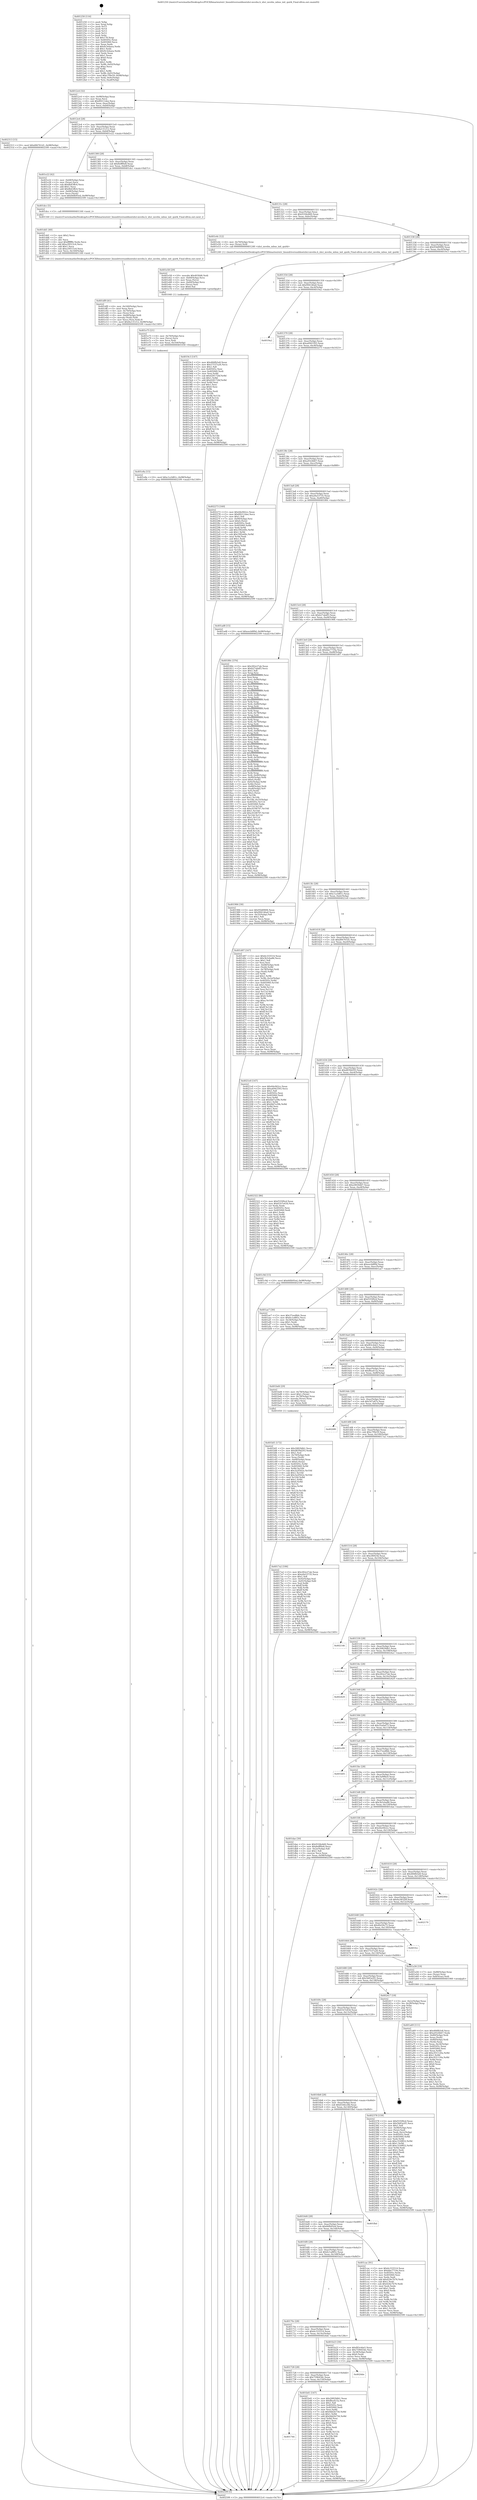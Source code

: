 digraph "0x401250" {
  label = "0x401250 (/mnt/c/Users/mathe/Desktop/tcc/POCII/binaries/extr_linuxdriversusbhostxhci-mvebu.h_xhci_mvebu_mbus_init_quirk_Final-ollvm.out::main(0))"
  labelloc = "t"
  node[shape=record]

  Entry [label="",width=0.3,height=0.3,shape=circle,fillcolor=black,style=filled]
  "0x4012c4" [label="{
     0x4012c4 [32]\l
     | [instrs]\l
     &nbsp;&nbsp;0x4012c4 \<+6\>: mov -0x98(%rbp),%eax\l
     &nbsp;&nbsp;0x4012ca \<+2\>: mov %eax,%ecx\l
     &nbsp;&nbsp;0x4012cc \<+6\>: sub $0x89211dee,%ecx\l
     &nbsp;&nbsp;0x4012d2 \<+6\>: mov %eax,-0xac(%rbp)\l
     &nbsp;&nbsp;0x4012d8 \<+6\>: mov %ecx,-0xb0(%rbp)\l
     &nbsp;&nbsp;0x4012de \<+6\>: je 0000000000402313 \<main+0x10c3\>\l
  }"]
  "0x402313" [label="{
     0x402313 [15]\l
     | [instrs]\l
     &nbsp;&nbsp;0x402313 \<+10\>: movl $0xd06761d1,-0x98(%rbp)\l
     &nbsp;&nbsp;0x40231d \<+5\>: jmp 0000000000402599 \<main+0x1349\>\l
  }"]
  "0x4012e4" [label="{
     0x4012e4 [28]\l
     | [instrs]\l
     &nbsp;&nbsp;0x4012e4 \<+5\>: jmp 00000000004012e9 \<main+0x99\>\l
     &nbsp;&nbsp;0x4012e9 \<+6\>: mov -0xac(%rbp),%eax\l
     &nbsp;&nbsp;0x4012ef \<+5\>: sub $0x8a131212,%eax\l
     &nbsp;&nbsp;0x4012f4 \<+6\>: mov %eax,-0xb4(%rbp)\l
     &nbsp;&nbsp;0x4012fa \<+6\>: je 0000000000401e22 \<main+0xbd2\>\l
  }"]
  Exit [label="",width=0.3,height=0.3,shape=circle,fillcolor=black,style=filled,peripheries=2]
  "0x401e22" [label="{
     0x401e22 [42]\l
     | [instrs]\l
     &nbsp;&nbsp;0x401e22 \<+4\>: mov -0x68(%rbp),%rax\l
     &nbsp;&nbsp;0x401e26 \<+2\>: mov (%rax),%ecx\l
     &nbsp;&nbsp;0x401e28 \<+6\>: sub $0x8b43ffc4,%ecx\l
     &nbsp;&nbsp;0x401e2e \<+3\>: add $0x1,%ecx\l
     &nbsp;&nbsp;0x401e31 \<+6\>: add $0x8b43ffc4,%ecx\l
     &nbsp;&nbsp;0x401e37 \<+4\>: mov -0x68(%rbp),%rax\l
     &nbsp;&nbsp;0x401e3b \<+2\>: mov %ecx,(%rax)\l
     &nbsp;&nbsp;0x401e3d \<+10\>: movl $0x66fb95ed,-0x98(%rbp)\l
     &nbsp;&nbsp;0x401e47 \<+5\>: jmp 0000000000402599 \<main+0x1349\>\l
  }"]
  "0x401300" [label="{
     0x401300 [28]\l
     | [instrs]\l
     &nbsp;&nbsp;0x401300 \<+5\>: jmp 0000000000401305 \<main+0xb5\>\l
     &nbsp;&nbsp;0x401305 \<+6\>: mov -0xac(%rbp),%eax\l
     &nbsp;&nbsp;0x40130b \<+5\>: sub $0x8efff0e8,%eax\l
     &nbsp;&nbsp;0x401310 \<+6\>: mov %eax,-0xb8(%rbp)\l
     &nbsp;&nbsp;0x401316 \<+6\>: je 0000000000401dcc \<main+0xb7c\>\l
  }"]
  "0x401e8a" [label="{
     0x401e8a [15]\l
     | [instrs]\l
     &nbsp;&nbsp;0x401e8a \<+10\>: movl $0xc1a3d81c,-0x98(%rbp)\l
     &nbsp;&nbsp;0x401e94 \<+5\>: jmp 0000000000402599 \<main+0x1349\>\l
  }"]
  "0x401dcc" [label="{
     0x401dcc [5]\l
     | [instrs]\l
     &nbsp;&nbsp;0x401dcc \<+5\>: call 0000000000401160 \<next_i\>\l
     | [calls]\l
     &nbsp;&nbsp;0x401160 \{1\} (/mnt/c/Users/mathe/Desktop/tcc/POCII/binaries/extr_linuxdriversusbhostxhci-mvebu.h_xhci_mvebu_mbus_init_quirk_Final-ollvm.out::next_i)\l
  }"]
  "0x40131c" [label="{
     0x40131c [28]\l
     | [instrs]\l
     &nbsp;&nbsp;0x40131c \<+5\>: jmp 0000000000401321 \<main+0xd1\>\l
     &nbsp;&nbsp;0x401321 \<+6\>: mov -0xac(%rbp),%eax\l
     &nbsp;&nbsp;0x401327 \<+5\>: sub $0x9104eb60,%eax\l
     &nbsp;&nbsp;0x40132c \<+6\>: mov %eax,-0xbc(%rbp)\l
     &nbsp;&nbsp;0x401332 \<+6\>: je 0000000000401e4c \<main+0xbfc\>\l
  }"]
  "0x401e75" [label="{
     0x401e75 [21]\l
     | [instrs]\l
     &nbsp;&nbsp;0x401e75 \<+4\>: mov -0x70(%rbp),%rcx\l
     &nbsp;&nbsp;0x401e79 \<+3\>: mov (%rcx),%rcx\l
     &nbsp;&nbsp;0x401e7c \<+3\>: mov %rcx,%rdi\l
     &nbsp;&nbsp;0x401e7f \<+6\>: mov %eax,-0x164(%rbp)\l
     &nbsp;&nbsp;0x401e85 \<+5\>: call 0000000000401030 \<free@plt\>\l
     | [calls]\l
     &nbsp;&nbsp;0x401030 \{1\} (unknown)\l
  }"]
  "0x401e4c" [label="{
     0x401e4c [12]\l
     | [instrs]\l
     &nbsp;&nbsp;0x401e4c \<+4\>: mov -0x70(%rbp),%rax\l
     &nbsp;&nbsp;0x401e50 \<+3\>: mov (%rax),%rdi\l
     &nbsp;&nbsp;0x401e53 \<+5\>: call 0000000000401240 \<xhci_mvebu_mbus_init_quirk\>\l
     | [calls]\l
     &nbsp;&nbsp;0x401240 \{1\} (/mnt/c/Users/mathe/Desktop/tcc/POCII/binaries/extr_linuxdriversusbhostxhci-mvebu.h_xhci_mvebu_mbus_init_quirk_Final-ollvm.out::xhci_mvebu_mbus_init_quirk)\l
  }"]
  "0x401338" [label="{
     0x401338 [28]\l
     | [instrs]\l
     &nbsp;&nbsp;0x401338 \<+5\>: jmp 000000000040133d \<main+0xed\>\l
     &nbsp;&nbsp;0x40133d \<+6\>: mov -0xac(%rbp),%eax\l
     &nbsp;&nbsp;0x401343 \<+5\>: sub $0x95b890f4,%eax\l
     &nbsp;&nbsp;0x401348 \<+6\>: mov %eax,-0xc0(%rbp)\l
     &nbsp;&nbsp;0x40134e \<+6\>: je 00000000004019c3 \<main+0x773\>\l
  }"]
  "0x401e58" [label="{
     0x401e58 [29]\l
     | [instrs]\l
     &nbsp;&nbsp;0x401e58 \<+10\>: movabs $0x4030d6,%rdi\l
     &nbsp;&nbsp;0x401e62 \<+4\>: mov -0x60(%rbp),%rcx\l
     &nbsp;&nbsp;0x401e66 \<+2\>: mov %eax,(%rcx)\l
     &nbsp;&nbsp;0x401e68 \<+4\>: mov -0x60(%rbp),%rcx\l
     &nbsp;&nbsp;0x401e6c \<+2\>: mov (%rcx),%esi\l
     &nbsp;&nbsp;0x401e6e \<+2\>: mov $0x0,%al\l
     &nbsp;&nbsp;0x401e70 \<+5\>: call 0000000000401040 \<printf@plt\>\l
     | [calls]\l
     &nbsp;&nbsp;0x401040 \{1\} (unknown)\l
  }"]
  "0x4019c3" [label="{
     0x4019c3 [147]\l
     | [instrs]\l
     &nbsp;&nbsp;0x4019c3 \<+5\>: mov $0x484fb5e8,%eax\l
     &nbsp;&nbsp;0x4019c8 \<+5\>: mov $0x57537a26,%ecx\l
     &nbsp;&nbsp;0x4019cd \<+2\>: mov $0x1,%dl\l
     &nbsp;&nbsp;0x4019cf \<+7\>: mov 0x40505c,%esi\l
     &nbsp;&nbsp;0x4019d6 \<+7\>: mov 0x405060,%edi\l
     &nbsp;&nbsp;0x4019dd \<+3\>: mov %esi,%r8d\l
     &nbsp;&nbsp;0x4019e0 \<+7\>: sub $0x428172bf,%r8d\l
     &nbsp;&nbsp;0x4019e7 \<+4\>: sub $0x1,%r8d\l
     &nbsp;&nbsp;0x4019eb \<+7\>: add $0x428172bf,%r8d\l
     &nbsp;&nbsp;0x4019f2 \<+4\>: imul %r8d,%esi\l
     &nbsp;&nbsp;0x4019f6 \<+3\>: and $0x1,%esi\l
     &nbsp;&nbsp;0x4019f9 \<+3\>: cmp $0x0,%esi\l
     &nbsp;&nbsp;0x4019fc \<+4\>: sete %r9b\l
     &nbsp;&nbsp;0x401a00 \<+3\>: cmp $0xa,%edi\l
     &nbsp;&nbsp;0x401a03 \<+4\>: setl %r10b\l
     &nbsp;&nbsp;0x401a07 \<+3\>: mov %r9b,%r11b\l
     &nbsp;&nbsp;0x401a0a \<+4\>: xor $0xff,%r11b\l
     &nbsp;&nbsp;0x401a0e \<+3\>: mov %r10b,%bl\l
     &nbsp;&nbsp;0x401a11 \<+3\>: xor $0xff,%bl\l
     &nbsp;&nbsp;0x401a14 \<+3\>: xor $0x0,%dl\l
     &nbsp;&nbsp;0x401a17 \<+3\>: mov %r11b,%r14b\l
     &nbsp;&nbsp;0x401a1a \<+4\>: and $0x0,%r14b\l
     &nbsp;&nbsp;0x401a1e \<+3\>: and %dl,%r9b\l
     &nbsp;&nbsp;0x401a21 \<+3\>: mov %bl,%r15b\l
     &nbsp;&nbsp;0x401a24 \<+4\>: and $0x0,%r15b\l
     &nbsp;&nbsp;0x401a28 \<+3\>: and %dl,%r10b\l
     &nbsp;&nbsp;0x401a2b \<+3\>: or %r9b,%r14b\l
     &nbsp;&nbsp;0x401a2e \<+3\>: or %r10b,%r15b\l
     &nbsp;&nbsp;0x401a31 \<+3\>: xor %r15b,%r14b\l
     &nbsp;&nbsp;0x401a34 \<+3\>: or %bl,%r11b\l
     &nbsp;&nbsp;0x401a37 \<+4\>: xor $0xff,%r11b\l
     &nbsp;&nbsp;0x401a3b \<+3\>: or $0x0,%dl\l
     &nbsp;&nbsp;0x401a3e \<+3\>: and %dl,%r11b\l
     &nbsp;&nbsp;0x401a41 \<+3\>: or %r11b,%r14b\l
     &nbsp;&nbsp;0x401a44 \<+4\>: test $0x1,%r14b\l
     &nbsp;&nbsp;0x401a48 \<+3\>: cmovne %ecx,%eax\l
     &nbsp;&nbsp;0x401a4b \<+6\>: mov %eax,-0x98(%rbp)\l
     &nbsp;&nbsp;0x401a51 \<+5\>: jmp 0000000000402599 \<main+0x1349\>\l
  }"]
  "0x401354" [label="{
     0x401354 [28]\l
     | [instrs]\l
     &nbsp;&nbsp;0x401354 \<+5\>: jmp 0000000000401359 \<main+0x109\>\l
     &nbsp;&nbsp;0x401359 \<+6\>: mov -0xac(%rbp),%eax\l
     &nbsp;&nbsp;0x40135f \<+5\>: sub $0x994146a0,%eax\l
     &nbsp;&nbsp;0x401364 \<+6\>: mov %eax,-0xc4(%rbp)\l
     &nbsp;&nbsp;0x40136a \<+6\>: je 00000000004019a2 \<main+0x752\>\l
  }"]
  "0x401df9" [label="{
     0x401df9 [41]\l
     | [instrs]\l
     &nbsp;&nbsp;0x401df9 \<+6\>: mov -0x160(%rbp),%ecx\l
     &nbsp;&nbsp;0x401dff \<+3\>: imul %eax,%ecx\l
     &nbsp;&nbsp;0x401e02 \<+4\>: mov -0x70(%rbp),%rsi\l
     &nbsp;&nbsp;0x401e06 \<+3\>: mov (%rsi),%rsi\l
     &nbsp;&nbsp;0x401e09 \<+4\>: mov -0x68(%rbp),%rdi\l
     &nbsp;&nbsp;0x401e0d \<+3\>: movslq (%rdi),%rdi\l
     &nbsp;&nbsp;0x401e10 \<+3\>: mov %ecx,(%rsi,%rdi,4)\l
     &nbsp;&nbsp;0x401e13 \<+10\>: movl $0x8a131212,-0x98(%rbp)\l
     &nbsp;&nbsp;0x401e1d \<+5\>: jmp 0000000000402599 \<main+0x1349\>\l
  }"]
  "0x4019a2" [label="{
     0x4019a2\l
  }", style=dashed]
  "0x401370" [label="{
     0x401370 [28]\l
     | [instrs]\l
     &nbsp;&nbsp;0x401370 \<+5\>: jmp 0000000000401375 \<main+0x125\>\l
     &nbsp;&nbsp;0x401375 \<+6\>: mov -0xac(%rbp),%eax\l
     &nbsp;&nbsp;0x40137b \<+5\>: sub $0xa6943393,%eax\l
     &nbsp;&nbsp;0x401380 \<+6\>: mov %eax,-0xc8(%rbp)\l
     &nbsp;&nbsp;0x401386 \<+6\>: je 0000000000402273 \<main+0x1023\>\l
  }"]
  "0x401dd1" [label="{
     0x401dd1 [40]\l
     | [instrs]\l
     &nbsp;&nbsp;0x401dd1 \<+5\>: mov $0x2,%ecx\l
     &nbsp;&nbsp;0x401dd6 \<+1\>: cltd\l
     &nbsp;&nbsp;0x401dd7 \<+2\>: idiv %ecx\l
     &nbsp;&nbsp;0x401dd9 \<+6\>: imul $0xfffffffe,%edx,%ecx\l
     &nbsp;&nbsp;0x401ddf \<+6\>: add $0xa39515c4,%ecx\l
     &nbsp;&nbsp;0x401de5 \<+3\>: add $0x1,%ecx\l
     &nbsp;&nbsp;0x401de8 \<+6\>: sub $0xa39515c4,%ecx\l
     &nbsp;&nbsp;0x401dee \<+6\>: mov %ecx,-0x160(%rbp)\l
     &nbsp;&nbsp;0x401df4 \<+5\>: call 0000000000401160 \<next_i\>\l
     | [calls]\l
     &nbsp;&nbsp;0x401160 \{1\} (/mnt/c/Users/mathe/Desktop/tcc/POCII/binaries/extr_linuxdriversusbhostxhci-mvebu.h_xhci_mvebu_mbus_init_quirk_Final-ollvm.out::next_i)\l
  }"]
  "0x402273" [label="{
     0x402273 [160]\l
     | [instrs]\l
     &nbsp;&nbsp;0x402273 \<+5\>: mov $0x44e942cc,%eax\l
     &nbsp;&nbsp;0x402278 \<+5\>: mov $0x89211dee,%ecx\l
     &nbsp;&nbsp;0x40227d \<+2\>: mov $0x1,%dl\l
     &nbsp;&nbsp;0x40227f \<+7\>: mov -0x90(%rbp),%rsi\l
     &nbsp;&nbsp;0x402286 \<+6\>: movl $0x0,(%rsi)\l
     &nbsp;&nbsp;0x40228c \<+7\>: mov 0x40505c,%edi\l
     &nbsp;&nbsp;0x402293 \<+8\>: mov 0x405060,%r8d\l
     &nbsp;&nbsp;0x40229b \<+3\>: mov %edi,%r9d\l
     &nbsp;&nbsp;0x40229e \<+7\>: add $0x19f2e69c,%r9d\l
     &nbsp;&nbsp;0x4022a5 \<+4\>: sub $0x1,%r9d\l
     &nbsp;&nbsp;0x4022a9 \<+7\>: sub $0x19f2e69c,%r9d\l
     &nbsp;&nbsp;0x4022b0 \<+4\>: imul %r9d,%edi\l
     &nbsp;&nbsp;0x4022b4 \<+3\>: and $0x1,%edi\l
     &nbsp;&nbsp;0x4022b7 \<+3\>: cmp $0x0,%edi\l
     &nbsp;&nbsp;0x4022ba \<+4\>: sete %r10b\l
     &nbsp;&nbsp;0x4022be \<+4\>: cmp $0xa,%r8d\l
     &nbsp;&nbsp;0x4022c2 \<+4\>: setl %r11b\l
     &nbsp;&nbsp;0x4022c6 \<+3\>: mov %r10b,%bl\l
     &nbsp;&nbsp;0x4022c9 \<+3\>: xor $0xff,%bl\l
     &nbsp;&nbsp;0x4022cc \<+3\>: mov %r11b,%r14b\l
     &nbsp;&nbsp;0x4022cf \<+4\>: xor $0xff,%r14b\l
     &nbsp;&nbsp;0x4022d3 \<+3\>: xor $0x1,%dl\l
     &nbsp;&nbsp;0x4022d6 \<+3\>: mov %bl,%r15b\l
     &nbsp;&nbsp;0x4022d9 \<+4\>: and $0xff,%r15b\l
     &nbsp;&nbsp;0x4022dd \<+3\>: and %dl,%r10b\l
     &nbsp;&nbsp;0x4022e0 \<+3\>: mov %r14b,%r12b\l
     &nbsp;&nbsp;0x4022e3 \<+4\>: and $0xff,%r12b\l
     &nbsp;&nbsp;0x4022e7 \<+3\>: and %dl,%r11b\l
     &nbsp;&nbsp;0x4022ea \<+3\>: or %r10b,%r15b\l
     &nbsp;&nbsp;0x4022ed \<+3\>: or %r11b,%r12b\l
     &nbsp;&nbsp;0x4022f0 \<+3\>: xor %r12b,%r15b\l
     &nbsp;&nbsp;0x4022f3 \<+3\>: or %r14b,%bl\l
     &nbsp;&nbsp;0x4022f6 \<+3\>: xor $0xff,%bl\l
     &nbsp;&nbsp;0x4022f9 \<+3\>: or $0x1,%dl\l
     &nbsp;&nbsp;0x4022fc \<+2\>: and %dl,%bl\l
     &nbsp;&nbsp;0x4022fe \<+3\>: or %bl,%r15b\l
     &nbsp;&nbsp;0x402301 \<+4\>: test $0x1,%r15b\l
     &nbsp;&nbsp;0x402305 \<+3\>: cmovne %ecx,%eax\l
     &nbsp;&nbsp;0x402308 \<+6\>: mov %eax,-0x98(%rbp)\l
     &nbsp;&nbsp;0x40230e \<+5\>: jmp 0000000000402599 \<main+0x1349\>\l
  }"]
  "0x40138c" [label="{
     0x40138c [28]\l
     | [instrs]\l
     &nbsp;&nbsp;0x40138c \<+5\>: jmp 0000000000401391 \<main+0x141\>\l
     &nbsp;&nbsp;0x401391 \<+6\>: mov -0xac(%rbp),%eax\l
     &nbsp;&nbsp;0x401397 \<+5\>: sub $0xa93c6b67,%eax\l
     &nbsp;&nbsp;0x40139c \<+6\>: mov %eax,-0xcc(%rbp)\l
     &nbsp;&nbsp;0x4013a2 \<+6\>: je 0000000000401ad8 \<main+0x888\>\l
  }"]
  "0x401bf1" [label="{
     0x401bf1 [172]\l
     | [instrs]\l
     &nbsp;&nbsp;0x401bf1 \<+5\>: mov $0x20829db1,%ecx\l
     &nbsp;&nbsp;0x401bf6 \<+5\>: mov $0xd839d293,%edx\l
     &nbsp;&nbsp;0x401bfb \<+3\>: mov $0x1,%sil\l
     &nbsp;&nbsp;0x401bfe \<+4\>: mov -0x70(%rbp),%rdi\l
     &nbsp;&nbsp;0x401c02 \<+3\>: mov %rax,(%rdi)\l
     &nbsp;&nbsp;0x401c05 \<+4\>: mov -0x68(%rbp),%rax\l
     &nbsp;&nbsp;0x401c09 \<+6\>: movl $0x0,(%rax)\l
     &nbsp;&nbsp;0x401c0f \<+8\>: mov 0x40505c,%r8d\l
     &nbsp;&nbsp;0x401c17 \<+8\>: mov 0x405060,%r9d\l
     &nbsp;&nbsp;0x401c1f \<+3\>: mov %r8d,%r10d\l
     &nbsp;&nbsp;0x401c22 \<+7\>: sub $0x3a2f562e,%r10d\l
     &nbsp;&nbsp;0x401c29 \<+4\>: sub $0x1,%r10d\l
     &nbsp;&nbsp;0x401c2d \<+7\>: add $0x3a2f562e,%r10d\l
     &nbsp;&nbsp;0x401c34 \<+4\>: imul %r10d,%r8d\l
     &nbsp;&nbsp;0x401c38 \<+4\>: and $0x1,%r8d\l
     &nbsp;&nbsp;0x401c3c \<+4\>: cmp $0x0,%r8d\l
     &nbsp;&nbsp;0x401c40 \<+4\>: sete %r11b\l
     &nbsp;&nbsp;0x401c44 \<+4\>: cmp $0xa,%r9d\l
     &nbsp;&nbsp;0x401c48 \<+3\>: setl %bl\l
     &nbsp;&nbsp;0x401c4b \<+3\>: mov %r11b,%r14b\l
     &nbsp;&nbsp;0x401c4e \<+4\>: xor $0xff,%r14b\l
     &nbsp;&nbsp;0x401c52 \<+3\>: mov %bl,%r15b\l
     &nbsp;&nbsp;0x401c55 \<+4\>: xor $0xff,%r15b\l
     &nbsp;&nbsp;0x401c59 \<+4\>: xor $0x1,%sil\l
     &nbsp;&nbsp;0x401c5d \<+3\>: mov %r14b,%r12b\l
     &nbsp;&nbsp;0x401c60 \<+4\>: and $0xff,%r12b\l
     &nbsp;&nbsp;0x401c64 \<+3\>: and %sil,%r11b\l
     &nbsp;&nbsp;0x401c67 \<+3\>: mov %r15b,%r13b\l
     &nbsp;&nbsp;0x401c6a \<+4\>: and $0xff,%r13b\l
     &nbsp;&nbsp;0x401c6e \<+3\>: and %sil,%bl\l
     &nbsp;&nbsp;0x401c71 \<+3\>: or %r11b,%r12b\l
     &nbsp;&nbsp;0x401c74 \<+3\>: or %bl,%r13b\l
     &nbsp;&nbsp;0x401c77 \<+3\>: xor %r13b,%r12b\l
     &nbsp;&nbsp;0x401c7a \<+3\>: or %r15b,%r14b\l
     &nbsp;&nbsp;0x401c7d \<+4\>: xor $0xff,%r14b\l
     &nbsp;&nbsp;0x401c81 \<+4\>: or $0x1,%sil\l
     &nbsp;&nbsp;0x401c85 \<+3\>: and %sil,%r14b\l
     &nbsp;&nbsp;0x401c88 \<+3\>: or %r14b,%r12b\l
     &nbsp;&nbsp;0x401c8b \<+4\>: test $0x1,%r12b\l
     &nbsp;&nbsp;0x401c8f \<+3\>: cmovne %edx,%ecx\l
     &nbsp;&nbsp;0x401c92 \<+6\>: mov %ecx,-0x98(%rbp)\l
     &nbsp;&nbsp;0x401c98 \<+5\>: jmp 0000000000402599 \<main+0x1349\>\l
  }"]
  "0x401ad8" [label="{
     0x401ad8 [15]\l
     | [instrs]\l
     &nbsp;&nbsp;0x401ad8 \<+10\>: movl $0xeecb8f0d,-0x98(%rbp)\l
     &nbsp;&nbsp;0x401ae2 \<+5\>: jmp 0000000000402599 \<main+0x1349\>\l
  }"]
  "0x4013a8" [label="{
     0x4013a8 [28]\l
     | [instrs]\l
     &nbsp;&nbsp;0x4013a8 \<+5\>: jmp 00000000004013ad \<main+0x15d\>\l
     &nbsp;&nbsp;0x4013ad \<+6\>: mov -0xac(%rbp),%eax\l
     &nbsp;&nbsp;0x4013b3 \<+5\>: sub $0xa9a53735,%eax\l
     &nbsp;&nbsp;0x4013b8 \<+6\>: mov %eax,-0xd0(%rbp)\l
     &nbsp;&nbsp;0x4013be \<+6\>: je 000000000040180c \<main+0x5bc\>\l
  }"]
  "0x401744" [label="{
     0x401744\l
  }", style=dashed]
  "0x40180c" [label="{
     0x40180c [376]\l
     | [instrs]\l
     &nbsp;&nbsp;0x40180c \<+5\>: mov $0x282e27ab,%eax\l
     &nbsp;&nbsp;0x401811 \<+5\>: mov $0xb27abdf3,%ecx\l
     &nbsp;&nbsp;0x401816 \<+2\>: mov $0x1,%dl\l
     &nbsp;&nbsp;0x401818 \<+3\>: mov %rsp,%rsi\l
     &nbsp;&nbsp;0x40181b \<+4\>: add $0xfffffffffffffff0,%rsi\l
     &nbsp;&nbsp;0x40181f \<+3\>: mov %rsi,%rsp\l
     &nbsp;&nbsp;0x401822 \<+7\>: mov %rsi,-0x90(%rbp)\l
     &nbsp;&nbsp;0x401829 \<+3\>: mov %rsp,%rsi\l
     &nbsp;&nbsp;0x40182c \<+4\>: add $0xfffffffffffffff0,%rsi\l
     &nbsp;&nbsp;0x401830 \<+3\>: mov %rsi,%rsp\l
     &nbsp;&nbsp;0x401833 \<+3\>: mov %rsp,%rdi\l
     &nbsp;&nbsp;0x401836 \<+4\>: add $0xfffffffffffffff0,%rdi\l
     &nbsp;&nbsp;0x40183a \<+3\>: mov %rdi,%rsp\l
     &nbsp;&nbsp;0x40183d \<+7\>: mov %rdi,-0x88(%rbp)\l
     &nbsp;&nbsp;0x401844 \<+3\>: mov %rsp,%rdi\l
     &nbsp;&nbsp;0x401847 \<+4\>: add $0xfffffffffffffff0,%rdi\l
     &nbsp;&nbsp;0x40184b \<+3\>: mov %rdi,%rsp\l
     &nbsp;&nbsp;0x40184e \<+4\>: mov %rdi,-0x80(%rbp)\l
     &nbsp;&nbsp;0x401852 \<+3\>: mov %rsp,%rdi\l
     &nbsp;&nbsp;0x401855 \<+4\>: add $0xfffffffffffffff0,%rdi\l
     &nbsp;&nbsp;0x401859 \<+3\>: mov %rdi,%rsp\l
     &nbsp;&nbsp;0x40185c \<+4\>: mov %rdi,-0x78(%rbp)\l
     &nbsp;&nbsp;0x401860 \<+3\>: mov %rsp,%rdi\l
     &nbsp;&nbsp;0x401863 \<+4\>: add $0xfffffffffffffff0,%rdi\l
     &nbsp;&nbsp;0x401867 \<+3\>: mov %rdi,%rsp\l
     &nbsp;&nbsp;0x40186a \<+4\>: mov %rdi,-0x70(%rbp)\l
     &nbsp;&nbsp;0x40186e \<+3\>: mov %rsp,%rdi\l
     &nbsp;&nbsp;0x401871 \<+4\>: add $0xfffffffffffffff0,%rdi\l
     &nbsp;&nbsp;0x401875 \<+3\>: mov %rdi,%rsp\l
     &nbsp;&nbsp;0x401878 \<+4\>: mov %rdi,-0x68(%rbp)\l
     &nbsp;&nbsp;0x40187c \<+3\>: mov %rsp,%rdi\l
     &nbsp;&nbsp;0x40187f \<+4\>: add $0xfffffffffffffff0,%rdi\l
     &nbsp;&nbsp;0x401883 \<+3\>: mov %rdi,%rsp\l
     &nbsp;&nbsp;0x401886 \<+4\>: mov %rdi,-0x60(%rbp)\l
     &nbsp;&nbsp;0x40188a \<+3\>: mov %rsp,%rdi\l
     &nbsp;&nbsp;0x40188d \<+4\>: add $0xfffffffffffffff0,%rdi\l
     &nbsp;&nbsp;0x401891 \<+3\>: mov %rdi,%rsp\l
     &nbsp;&nbsp;0x401894 \<+4\>: mov %rdi,-0x58(%rbp)\l
     &nbsp;&nbsp;0x401898 \<+3\>: mov %rsp,%rdi\l
     &nbsp;&nbsp;0x40189b \<+4\>: add $0xfffffffffffffff0,%rdi\l
     &nbsp;&nbsp;0x40189f \<+3\>: mov %rdi,%rsp\l
     &nbsp;&nbsp;0x4018a2 \<+4\>: mov %rdi,-0x50(%rbp)\l
     &nbsp;&nbsp;0x4018a6 \<+3\>: mov %rsp,%rdi\l
     &nbsp;&nbsp;0x4018a9 \<+4\>: add $0xfffffffffffffff0,%rdi\l
     &nbsp;&nbsp;0x4018ad \<+3\>: mov %rdi,%rsp\l
     &nbsp;&nbsp;0x4018b0 \<+4\>: mov %rdi,-0x48(%rbp)\l
     &nbsp;&nbsp;0x4018b4 \<+3\>: mov %rsp,%rdi\l
     &nbsp;&nbsp;0x4018b7 \<+4\>: add $0xfffffffffffffff0,%rdi\l
     &nbsp;&nbsp;0x4018bb \<+3\>: mov %rdi,%rsp\l
     &nbsp;&nbsp;0x4018be \<+4\>: mov %rdi,-0x40(%rbp)\l
     &nbsp;&nbsp;0x4018c2 \<+7\>: mov -0x90(%rbp),%rdi\l
     &nbsp;&nbsp;0x4018c9 \<+6\>: movl $0x0,(%rdi)\l
     &nbsp;&nbsp;0x4018cf \<+7\>: mov -0x9c(%rbp),%r8d\l
     &nbsp;&nbsp;0x4018d6 \<+3\>: mov %r8d,(%rsi)\l
     &nbsp;&nbsp;0x4018d9 \<+7\>: mov -0x88(%rbp),%rdi\l
     &nbsp;&nbsp;0x4018e0 \<+7\>: mov -0xa8(%rbp),%r9\l
     &nbsp;&nbsp;0x4018e7 \<+3\>: mov %r9,(%rdi)\l
     &nbsp;&nbsp;0x4018ea \<+3\>: cmpl $0x2,(%rsi)\l
     &nbsp;&nbsp;0x4018ed \<+4\>: setne %r10b\l
     &nbsp;&nbsp;0x4018f1 \<+4\>: and $0x1,%r10b\l
     &nbsp;&nbsp;0x4018f5 \<+4\>: mov %r10b,-0x35(%rbp)\l
     &nbsp;&nbsp;0x4018f9 \<+8\>: mov 0x40505c,%r11d\l
     &nbsp;&nbsp;0x401901 \<+7\>: mov 0x405060,%ebx\l
     &nbsp;&nbsp;0x401908 \<+3\>: mov %r11d,%r14d\l
     &nbsp;&nbsp;0x40190b \<+7\>: sub $0xc0108797,%r14d\l
     &nbsp;&nbsp;0x401912 \<+4\>: sub $0x1,%r14d\l
     &nbsp;&nbsp;0x401916 \<+7\>: add $0xc0108797,%r14d\l
     &nbsp;&nbsp;0x40191d \<+4\>: imul %r14d,%r11d\l
     &nbsp;&nbsp;0x401921 \<+4\>: and $0x1,%r11d\l
     &nbsp;&nbsp;0x401925 \<+4\>: cmp $0x0,%r11d\l
     &nbsp;&nbsp;0x401929 \<+4\>: sete %r10b\l
     &nbsp;&nbsp;0x40192d \<+3\>: cmp $0xa,%ebx\l
     &nbsp;&nbsp;0x401930 \<+4\>: setl %r15b\l
     &nbsp;&nbsp;0x401934 \<+3\>: mov %r10b,%r12b\l
     &nbsp;&nbsp;0x401937 \<+4\>: xor $0xff,%r12b\l
     &nbsp;&nbsp;0x40193b \<+3\>: mov %r15b,%r13b\l
     &nbsp;&nbsp;0x40193e \<+4\>: xor $0xff,%r13b\l
     &nbsp;&nbsp;0x401942 \<+3\>: xor $0x0,%dl\l
     &nbsp;&nbsp;0x401945 \<+3\>: mov %r12b,%sil\l
     &nbsp;&nbsp;0x401948 \<+4\>: and $0x0,%sil\l
     &nbsp;&nbsp;0x40194c \<+3\>: and %dl,%r10b\l
     &nbsp;&nbsp;0x40194f \<+3\>: mov %r13b,%dil\l
     &nbsp;&nbsp;0x401952 \<+4\>: and $0x0,%dil\l
     &nbsp;&nbsp;0x401956 \<+3\>: and %dl,%r15b\l
     &nbsp;&nbsp;0x401959 \<+3\>: or %r10b,%sil\l
     &nbsp;&nbsp;0x40195c \<+3\>: or %r15b,%dil\l
     &nbsp;&nbsp;0x40195f \<+3\>: xor %dil,%sil\l
     &nbsp;&nbsp;0x401962 \<+3\>: or %r13b,%r12b\l
     &nbsp;&nbsp;0x401965 \<+4\>: xor $0xff,%r12b\l
     &nbsp;&nbsp;0x401969 \<+3\>: or $0x0,%dl\l
     &nbsp;&nbsp;0x40196c \<+3\>: and %dl,%r12b\l
     &nbsp;&nbsp;0x40196f \<+3\>: or %r12b,%sil\l
     &nbsp;&nbsp;0x401972 \<+4\>: test $0x1,%sil\l
     &nbsp;&nbsp;0x401976 \<+3\>: cmovne %ecx,%eax\l
     &nbsp;&nbsp;0x401979 \<+6\>: mov %eax,-0x98(%rbp)\l
     &nbsp;&nbsp;0x40197f \<+5\>: jmp 0000000000402599 \<main+0x1349\>\l
  }"]
  "0x4013c4" [label="{
     0x4013c4 [28]\l
     | [instrs]\l
     &nbsp;&nbsp;0x4013c4 \<+5\>: jmp 00000000004013c9 \<main+0x179\>\l
     &nbsp;&nbsp;0x4013c9 \<+6\>: mov -0xac(%rbp),%eax\l
     &nbsp;&nbsp;0x4013cf \<+5\>: sub $0xb27abdf3,%eax\l
     &nbsp;&nbsp;0x4013d4 \<+6\>: mov %eax,-0xd4(%rbp)\l
     &nbsp;&nbsp;0x4013da \<+6\>: je 0000000000401984 \<main+0x734\>\l
  }"]
  "0x401b41" [label="{
     0x401b41 [147]\l
     | [instrs]\l
     &nbsp;&nbsp;0x401b41 \<+5\>: mov $0x20829db1,%eax\l
     &nbsp;&nbsp;0x401b46 \<+5\>: mov $0xffea415a,%ecx\l
     &nbsp;&nbsp;0x401b4b \<+2\>: mov $0x1,%dl\l
     &nbsp;&nbsp;0x401b4d \<+7\>: mov 0x40505c,%esi\l
     &nbsp;&nbsp;0x401b54 \<+7\>: mov 0x405060,%edi\l
     &nbsp;&nbsp;0x401b5b \<+3\>: mov %esi,%r8d\l
     &nbsp;&nbsp;0x401b5e \<+7\>: sub $0x9dd2b756,%r8d\l
     &nbsp;&nbsp;0x401b65 \<+4\>: sub $0x1,%r8d\l
     &nbsp;&nbsp;0x401b69 \<+7\>: add $0x9dd2b756,%r8d\l
     &nbsp;&nbsp;0x401b70 \<+4\>: imul %r8d,%esi\l
     &nbsp;&nbsp;0x401b74 \<+3\>: and $0x1,%esi\l
     &nbsp;&nbsp;0x401b77 \<+3\>: cmp $0x0,%esi\l
     &nbsp;&nbsp;0x401b7a \<+4\>: sete %r9b\l
     &nbsp;&nbsp;0x401b7e \<+3\>: cmp $0xa,%edi\l
     &nbsp;&nbsp;0x401b81 \<+4\>: setl %r10b\l
     &nbsp;&nbsp;0x401b85 \<+3\>: mov %r9b,%r11b\l
     &nbsp;&nbsp;0x401b88 \<+4\>: xor $0xff,%r11b\l
     &nbsp;&nbsp;0x401b8c \<+3\>: mov %r10b,%bl\l
     &nbsp;&nbsp;0x401b8f \<+3\>: xor $0xff,%bl\l
     &nbsp;&nbsp;0x401b92 \<+3\>: xor $0x0,%dl\l
     &nbsp;&nbsp;0x401b95 \<+3\>: mov %r11b,%r14b\l
     &nbsp;&nbsp;0x401b98 \<+4\>: and $0x0,%r14b\l
     &nbsp;&nbsp;0x401b9c \<+3\>: and %dl,%r9b\l
     &nbsp;&nbsp;0x401b9f \<+3\>: mov %bl,%r15b\l
     &nbsp;&nbsp;0x401ba2 \<+4\>: and $0x0,%r15b\l
     &nbsp;&nbsp;0x401ba6 \<+3\>: and %dl,%r10b\l
     &nbsp;&nbsp;0x401ba9 \<+3\>: or %r9b,%r14b\l
     &nbsp;&nbsp;0x401bac \<+3\>: or %r10b,%r15b\l
     &nbsp;&nbsp;0x401baf \<+3\>: xor %r15b,%r14b\l
     &nbsp;&nbsp;0x401bb2 \<+3\>: or %bl,%r11b\l
     &nbsp;&nbsp;0x401bb5 \<+4\>: xor $0xff,%r11b\l
     &nbsp;&nbsp;0x401bb9 \<+3\>: or $0x0,%dl\l
     &nbsp;&nbsp;0x401bbc \<+3\>: and %dl,%r11b\l
     &nbsp;&nbsp;0x401bbf \<+3\>: or %r11b,%r14b\l
     &nbsp;&nbsp;0x401bc2 \<+4\>: test $0x1,%r14b\l
     &nbsp;&nbsp;0x401bc6 \<+3\>: cmovne %ecx,%eax\l
     &nbsp;&nbsp;0x401bc9 \<+6\>: mov %eax,-0x98(%rbp)\l
     &nbsp;&nbsp;0x401bcf \<+5\>: jmp 0000000000402599 \<main+0x1349\>\l
  }"]
  "0x401984" [label="{
     0x401984 [30]\l
     | [instrs]\l
     &nbsp;&nbsp;0x401984 \<+5\>: mov $0x95b890f4,%eax\l
     &nbsp;&nbsp;0x401989 \<+5\>: mov $0x994146a0,%ecx\l
     &nbsp;&nbsp;0x40198e \<+3\>: mov -0x35(%rbp),%dl\l
     &nbsp;&nbsp;0x401991 \<+3\>: test $0x1,%dl\l
     &nbsp;&nbsp;0x401994 \<+3\>: cmovne %ecx,%eax\l
     &nbsp;&nbsp;0x401997 \<+6\>: mov %eax,-0x98(%rbp)\l
     &nbsp;&nbsp;0x40199d \<+5\>: jmp 0000000000402599 \<main+0x1349\>\l
  }"]
  "0x4013e0" [label="{
     0x4013e0 [28]\l
     | [instrs]\l
     &nbsp;&nbsp;0x4013e0 \<+5\>: jmp 00000000004013e5 \<main+0x195\>\l
     &nbsp;&nbsp;0x4013e5 \<+6\>: mov -0xac(%rbp),%eax\l
     &nbsp;&nbsp;0x4013eb \<+5\>: sub $0xbbe7719a,%eax\l
     &nbsp;&nbsp;0x4013f0 \<+6\>: mov %eax,-0xd8(%rbp)\l
     &nbsp;&nbsp;0x4013f6 \<+6\>: je 0000000000401d07 \<main+0xab7\>\l
  }"]
  "0x401728" [label="{
     0x401728 [28]\l
     | [instrs]\l
     &nbsp;&nbsp;0x401728 \<+5\>: jmp 000000000040172d \<main+0x4dd\>\l
     &nbsp;&nbsp;0x40172d \<+6\>: mov -0xac(%rbp),%eax\l
     &nbsp;&nbsp;0x401733 \<+5\>: sub $0x759643dc,%eax\l
     &nbsp;&nbsp;0x401738 \<+6\>: mov %eax,-0x150(%rbp)\l
     &nbsp;&nbsp;0x40173e \<+6\>: je 0000000000401b41 \<main+0x8f1\>\l
  }"]
  "0x401d07" [label="{
     0x401d07 [167]\l
     | [instrs]\l
     &nbsp;&nbsp;0x401d07 \<+5\>: mov $0x6c333514,%eax\l
     &nbsp;&nbsp;0x401d0c \<+5\>: mov $0x3b3cba86,%ecx\l
     &nbsp;&nbsp;0x401d11 \<+2\>: mov $0x1,%dl\l
     &nbsp;&nbsp;0x401d13 \<+2\>: xor %esi,%esi\l
     &nbsp;&nbsp;0x401d15 \<+4\>: mov -0x68(%rbp),%rdi\l
     &nbsp;&nbsp;0x401d19 \<+3\>: mov (%rdi),%r8d\l
     &nbsp;&nbsp;0x401d1c \<+4\>: mov -0x78(%rbp),%rdi\l
     &nbsp;&nbsp;0x401d20 \<+3\>: cmp (%rdi),%r8d\l
     &nbsp;&nbsp;0x401d23 \<+4\>: setl %r9b\l
     &nbsp;&nbsp;0x401d27 \<+4\>: and $0x1,%r9b\l
     &nbsp;&nbsp;0x401d2b \<+4\>: mov %r9b,-0x2e(%rbp)\l
     &nbsp;&nbsp;0x401d2f \<+8\>: mov 0x40505c,%r8d\l
     &nbsp;&nbsp;0x401d37 \<+8\>: mov 0x405060,%r10d\l
     &nbsp;&nbsp;0x401d3f \<+3\>: sub $0x1,%esi\l
     &nbsp;&nbsp;0x401d42 \<+3\>: mov %r8d,%r11d\l
     &nbsp;&nbsp;0x401d45 \<+3\>: add %esi,%r11d\l
     &nbsp;&nbsp;0x401d48 \<+4\>: imul %r11d,%r8d\l
     &nbsp;&nbsp;0x401d4c \<+4\>: and $0x1,%r8d\l
     &nbsp;&nbsp;0x401d50 \<+4\>: cmp $0x0,%r8d\l
     &nbsp;&nbsp;0x401d54 \<+4\>: sete %r9b\l
     &nbsp;&nbsp;0x401d58 \<+4\>: cmp $0xa,%r10d\l
     &nbsp;&nbsp;0x401d5c \<+3\>: setl %bl\l
     &nbsp;&nbsp;0x401d5f \<+3\>: mov %r9b,%r14b\l
     &nbsp;&nbsp;0x401d62 \<+4\>: xor $0xff,%r14b\l
     &nbsp;&nbsp;0x401d66 \<+3\>: mov %bl,%r15b\l
     &nbsp;&nbsp;0x401d69 \<+4\>: xor $0xff,%r15b\l
     &nbsp;&nbsp;0x401d6d \<+3\>: xor $0x1,%dl\l
     &nbsp;&nbsp;0x401d70 \<+3\>: mov %r14b,%r12b\l
     &nbsp;&nbsp;0x401d73 \<+4\>: and $0xff,%r12b\l
     &nbsp;&nbsp;0x401d77 \<+3\>: and %dl,%r9b\l
     &nbsp;&nbsp;0x401d7a \<+3\>: mov %r15b,%r13b\l
     &nbsp;&nbsp;0x401d7d \<+4\>: and $0xff,%r13b\l
     &nbsp;&nbsp;0x401d81 \<+2\>: and %dl,%bl\l
     &nbsp;&nbsp;0x401d83 \<+3\>: or %r9b,%r12b\l
     &nbsp;&nbsp;0x401d86 \<+3\>: or %bl,%r13b\l
     &nbsp;&nbsp;0x401d89 \<+3\>: xor %r13b,%r12b\l
     &nbsp;&nbsp;0x401d8c \<+3\>: or %r15b,%r14b\l
     &nbsp;&nbsp;0x401d8f \<+4\>: xor $0xff,%r14b\l
     &nbsp;&nbsp;0x401d93 \<+3\>: or $0x1,%dl\l
     &nbsp;&nbsp;0x401d96 \<+3\>: and %dl,%r14b\l
     &nbsp;&nbsp;0x401d99 \<+3\>: or %r14b,%r12b\l
     &nbsp;&nbsp;0x401d9c \<+4\>: test $0x1,%r12b\l
     &nbsp;&nbsp;0x401da0 \<+3\>: cmovne %ecx,%eax\l
     &nbsp;&nbsp;0x401da3 \<+6\>: mov %eax,-0x98(%rbp)\l
     &nbsp;&nbsp;0x401da9 \<+5\>: jmp 0000000000402599 \<main+0x1349\>\l
  }"]
  "0x4013fc" [label="{
     0x4013fc [28]\l
     | [instrs]\l
     &nbsp;&nbsp;0x4013fc \<+5\>: jmp 0000000000401401 \<main+0x1b1\>\l
     &nbsp;&nbsp;0x401401 \<+6\>: mov -0xac(%rbp),%eax\l
     &nbsp;&nbsp;0x401407 \<+5\>: sub $0xc1a3d81c,%eax\l
     &nbsp;&nbsp;0x40140c \<+6\>: mov %eax,-0xdc(%rbp)\l
     &nbsp;&nbsp;0x401412 \<+6\>: je 00000000004021e0 \<main+0xf90\>\l
  }"]
  "0x4024de" [label="{
     0x4024de\l
  }", style=dashed]
  "0x4021e0" [label="{
     0x4021e0 [147]\l
     | [instrs]\l
     &nbsp;&nbsp;0x4021e0 \<+5\>: mov $0x44e942cc,%eax\l
     &nbsp;&nbsp;0x4021e5 \<+5\>: mov $0xa6943393,%ecx\l
     &nbsp;&nbsp;0x4021ea \<+2\>: mov $0x1,%dl\l
     &nbsp;&nbsp;0x4021ec \<+7\>: mov 0x40505c,%esi\l
     &nbsp;&nbsp;0x4021f3 \<+7\>: mov 0x405060,%edi\l
     &nbsp;&nbsp;0x4021fa \<+3\>: mov %esi,%r8d\l
     &nbsp;&nbsp;0x4021fd \<+7\>: sub $0xfdd7a39b,%r8d\l
     &nbsp;&nbsp;0x402204 \<+4\>: sub $0x1,%r8d\l
     &nbsp;&nbsp;0x402208 \<+7\>: add $0xfdd7a39b,%r8d\l
     &nbsp;&nbsp;0x40220f \<+4\>: imul %r8d,%esi\l
     &nbsp;&nbsp;0x402213 \<+3\>: and $0x1,%esi\l
     &nbsp;&nbsp;0x402216 \<+3\>: cmp $0x0,%esi\l
     &nbsp;&nbsp;0x402219 \<+4\>: sete %r9b\l
     &nbsp;&nbsp;0x40221d \<+3\>: cmp $0xa,%edi\l
     &nbsp;&nbsp;0x402220 \<+4\>: setl %r10b\l
     &nbsp;&nbsp;0x402224 \<+3\>: mov %r9b,%r11b\l
     &nbsp;&nbsp;0x402227 \<+4\>: xor $0xff,%r11b\l
     &nbsp;&nbsp;0x40222b \<+3\>: mov %r10b,%bl\l
     &nbsp;&nbsp;0x40222e \<+3\>: xor $0xff,%bl\l
     &nbsp;&nbsp;0x402231 \<+3\>: xor $0x0,%dl\l
     &nbsp;&nbsp;0x402234 \<+3\>: mov %r11b,%r14b\l
     &nbsp;&nbsp;0x402237 \<+4\>: and $0x0,%r14b\l
     &nbsp;&nbsp;0x40223b \<+3\>: and %dl,%r9b\l
     &nbsp;&nbsp;0x40223e \<+3\>: mov %bl,%r15b\l
     &nbsp;&nbsp;0x402241 \<+4\>: and $0x0,%r15b\l
     &nbsp;&nbsp;0x402245 \<+3\>: and %dl,%r10b\l
     &nbsp;&nbsp;0x402248 \<+3\>: or %r9b,%r14b\l
     &nbsp;&nbsp;0x40224b \<+3\>: or %r10b,%r15b\l
     &nbsp;&nbsp;0x40224e \<+3\>: xor %r15b,%r14b\l
     &nbsp;&nbsp;0x402251 \<+3\>: or %bl,%r11b\l
     &nbsp;&nbsp;0x402254 \<+4\>: xor $0xff,%r11b\l
     &nbsp;&nbsp;0x402258 \<+3\>: or $0x0,%dl\l
     &nbsp;&nbsp;0x40225b \<+3\>: and %dl,%r11b\l
     &nbsp;&nbsp;0x40225e \<+3\>: or %r11b,%r14b\l
     &nbsp;&nbsp;0x402261 \<+4\>: test $0x1,%r14b\l
     &nbsp;&nbsp;0x402265 \<+3\>: cmovne %ecx,%eax\l
     &nbsp;&nbsp;0x402268 \<+6\>: mov %eax,-0x98(%rbp)\l
     &nbsp;&nbsp;0x40226e \<+5\>: jmp 0000000000402599 \<main+0x1349\>\l
  }"]
  "0x401418" [label="{
     0x401418 [28]\l
     | [instrs]\l
     &nbsp;&nbsp;0x401418 \<+5\>: jmp 000000000040141d \<main+0x1cd\>\l
     &nbsp;&nbsp;0x40141d \<+6\>: mov -0xac(%rbp),%eax\l
     &nbsp;&nbsp;0x401423 \<+5\>: sub $0xd06761d1,%eax\l
     &nbsp;&nbsp;0x401428 \<+6\>: mov %eax,-0xe0(%rbp)\l
     &nbsp;&nbsp;0x40142e \<+6\>: je 0000000000402322 \<main+0x10d2\>\l
  }"]
  "0x40170c" [label="{
     0x40170c [28]\l
     | [instrs]\l
     &nbsp;&nbsp;0x40170c \<+5\>: jmp 0000000000401711 \<main+0x4c1\>\l
     &nbsp;&nbsp;0x401711 \<+6\>: mov -0xac(%rbp),%eax\l
     &nbsp;&nbsp;0x401717 \<+5\>: sub $0x6c333514,%eax\l
     &nbsp;&nbsp;0x40171c \<+6\>: mov %eax,-0x14c(%rbp)\l
     &nbsp;&nbsp;0x401722 \<+6\>: je 00000000004024de \<main+0x128e\>\l
  }"]
  "0x402322" [label="{
     0x402322 [86]\l
     | [instrs]\l
     &nbsp;&nbsp;0x402322 \<+5\>: mov $0xf335f0cd,%eax\l
     &nbsp;&nbsp;0x402327 \<+5\>: mov $0x61b7e43d,%ecx\l
     &nbsp;&nbsp;0x40232c \<+2\>: xor %edx,%edx\l
     &nbsp;&nbsp;0x40232e \<+7\>: mov 0x40505c,%esi\l
     &nbsp;&nbsp;0x402335 \<+7\>: mov 0x405060,%edi\l
     &nbsp;&nbsp;0x40233c \<+3\>: sub $0x1,%edx\l
     &nbsp;&nbsp;0x40233f \<+3\>: mov %esi,%r8d\l
     &nbsp;&nbsp;0x402342 \<+3\>: add %edx,%r8d\l
     &nbsp;&nbsp;0x402345 \<+4\>: imul %r8d,%esi\l
     &nbsp;&nbsp;0x402349 \<+3\>: and $0x1,%esi\l
     &nbsp;&nbsp;0x40234c \<+3\>: cmp $0x0,%esi\l
     &nbsp;&nbsp;0x40234f \<+4\>: sete %r9b\l
     &nbsp;&nbsp;0x402353 \<+3\>: cmp $0xa,%edi\l
     &nbsp;&nbsp;0x402356 \<+4\>: setl %r10b\l
     &nbsp;&nbsp;0x40235a \<+3\>: mov %r9b,%r11b\l
     &nbsp;&nbsp;0x40235d \<+3\>: and %r10b,%r11b\l
     &nbsp;&nbsp;0x402360 \<+3\>: xor %r10b,%r9b\l
     &nbsp;&nbsp;0x402363 \<+3\>: or %r9b,%r11b\l
     &nbsp;&nbsp;0x402366 \<+4\>: test $0x1,%r11b\l
     &nbsp;&nbsp;0x40236a \<+3\>: cmovne %ecx,%eax\l
     &nbsp;&nbsp;0x40236d \<+6\>: mov %eax,-0x98(%rbp)\l
     &nbsp;&nbsp;0x402373 \<+5\>: jmp 0000000000402599 \<main+0x1349\>\l
  }"]
  "0x401434" [label="{
     0x401434 [28]\l
     | [instrs]\l
     &nbsp;&nbsp;0x401434 \<+5\>: jmp 0000000000401439 \<main+0x1e9\>\l
     &nbsp;&nbsp;0x401439 \<+6\>: mov -0xac(%rbp),%eax\l
     &nbsp;&nbsp;0x40143f \<+5\>: sub $0xd839d293,%eax\l
     &nbsp;&nbsp;0x401444 \<+6\>: mov %eax,-0xe4(%rbp)\l
     &nbsp;&nbsp;0x40144a \<+6\>: je 0000000000401c9d \<main+0xa4d\>\l
  }"]
  "0x401b23" [label="{
     0x401b23 [30]\l
     | [instrs]\l
     &nbsp;&nbsp;0x401b23 \<+5\>: mov $0xf83c4de5,%eax\l
     &nbsp;&nbsp;0x401b28 \<+5\>: mov $0x759643dc,%ecx\l
     &nbsp;&nbsp;0x401b2d \<+3\>: mov -0x34(%rbp),%edx\l
     &nbsp;&nbsp;0x401b30 \<+3\>: cmp $0x0,%edx\l
     &nbsp;&nbsp;0x401b33 \<+3\>: cmove %ecx,%eax\l
     &nbsp;&nbsp;0x401b36 \<+6\>: mov %eax,-0x98(%rbp)\l
     &nbsp;&nbsp;0x401b3c \<+5\>: jmp 0000000000402599 \<main+0x1349\>\l
  }"]
  "0x401c9d" [label="{
     0x401c9d [15]\l
     | [instrs]\l
     &nbsp;&nbsp;0x401c9d \<+10\>: movl $0x66fb95ed,-0x98(%rbp)\l
     &nbsp;&nbsp;0x401ca7 \<+5\>: jmp 0000000000402599 \<main+0x1349\>\l
  }"]
  "0x401450" [label="{
     0x401450 [28]\l
     | [instrs]\l
     &nbsp;&nbsp;0x401450 \<+5\>: jmp 0000000000401455 \<main+0x205\>\l
     &nbsp;&nbsp;0x401455 \<+6\>: mov -0xac(%rbp),%eax\l
     &nbsp;&nbsp;0x40145b \<+5\>: sub $0xe0830dd7,%eax\l
     &nbsp;&nbsp;0x401460 \<+6\>: mov %eax,-0xe8(%rbp)\l
     &nbsp;&nbsp;0x401466 \<+6\>: je 00000000004021cc \<main+0xf7c\>\l
  }"]
  "0x4016f0" [label="{
     0x4016f0 [28]\l
     | [instrs]\l
     &nbsp;&nbsp;0x4016f0 \<+5\>: jmp 00000000004016f5 \<main+0x4a5\>\l
     &nbsp;&nbsp;0x4016f5 \<+6\>: mov -0xac(%rbp),%eax\l
     &nbsp;&nbsp;0x4016fb \<+5\>: sub $0x6c1a885c,%eax\l
     &nbsp;&nbsp;0x401700 \<+6\>: mov %eax,-0x148(%rbp)\l
     &nbsp;&nbsp;0x401706 \<+6\>: je 0000000000401b23 \<main+0x8d3\>\l
  }"]
  "0x4021cc" [label="{
     0x4021cc\l
  }", style=dashed]
  "0x40146c" [label="{
     0x40146c [28]\l
     | [instrs]\l
     &nbsp;&nbsp;0x40146c \<+5\>: jmp 0000000000401471 \<main+0x221\>\l
     &nbsp;&nbsp;0x401471 \<+6\>: mov -0xac(%rbp),%eax\l
     &nbsp;&nbsp;0x401477 \<+5\>: sub $0xeecb8f0d,%eax\l
     &nbsp;&nbsp;0x40147c \<+6\>: mov %eax,-0xec(%rbp)\l
     &nbsp;&nbsp;0x401482 \<+6\>: je 0000000000401ae7 \<main+0x897\>\l
  }"]
  "0x401cac" [label="{
     0x401cac [91]\l
     | [instrs]\l
     &nbsp;&nbsp;0x401cac \<+5\>: mov $0x6c333514,%eax\l
     &nbsp;&nbsp;0x401cb1 \<+5\>: mov $0xbbe7719a,%ecx\l
     &nbsp;&nbsp;0x401cb6 \<+7\>: mov 0x40505c,%edx\l
     &nbsp;&nbsp;0x401cbd \<+7\>: mov 0x405060,%esi\l
     &nbsp;&nbsp;0x401cc4 \<+2\>: mov %edx,%edi\l
     &nbsp;&nbsp;0x401cc6 \<+6\>: add $0x424e7b76,%edi\l
     &nbsp;&nbsp;0x401ccc \<+3\>: sub $0x1,%edi\l
     &nbsp;&nbsp;0x401ccf \<+6\>: sub $0x424e7b76,%edi\l
     &nbsp;&nbsp;0x401cd5 \<+3\>: imul %edi,%edx\l
     &nbsp;&nbsp;0x401cd8 \<+3\>: and $0x1,%edx\l
     &nbsp;&nbsp;0x401cdb \<+3\>: cmp $0x0,%edx\l
     &nbsp;&nbsp;0x401cde \<+4\>: sete %r8b\l
     &nbsp;&nbsp;0x401ce2 \<+3\>: cmp $0xa,%esi\l
     &nbsp;&nbsp;0x401ce5 \<+4\>: setl %r9b\l
     &nbsp;&nbsp;0x401ce9 \<+3\>: mov %r8b,%r10b\l
     &nbsp;&nbsp;0x401cec \<+3\>: and %r9b,%r10b\l
     &nbsp;&nbsp;0x401cef \<+3\>: xor %r9b,%r8b\l
     &nbsp;&nbsp;0x401cf2 \<+3\>: or %r8b,%r10b\l
     &nbsp;&nbsp;0x401cf5 \<+4\>: test $0x1,%r10b\l
     &nbsp;&nbsp;0x401cf9 \<+3\>: cmovne %ecx,%eax\l
     &nbsp;&nbsp;0x401cfc \<+6\>: mov %eax,-0x98(%rbp)\l
     &nbsp;&nbsp;0x401d02 \<+5\>: jmp 0000000000402599 \<main+0x1349\>\l
  }"]
  "0x401ae7" [label="{
     0x401ae7 [30]\l
     | [instrs]\l
     &nbsp;&nbsp;0x401ae7 \<+5\>: mov $0x37eed8dc,%eax\l
     &nbsp;&nbsp;0x401aec \<+5\>: mov $0x6c1a885c,%ecx\l
     &nbsp;&nbsp;0x401af1 \<+3\>: mov -0x34(%rbp),%edx\l
     &nbsp;&nbsp;0x401af4 \<+3\>: cmp $0x1,%edx\l
     &nbsp;&nbsp;0x401af7 \<+3\>: cmovl %ecx,%eax\l
     &nbsp;&nbsp;0x401afa \<+6\>: mov %eax,-0x98(%rbp)\l
     &nbsp;&nbsp;0x401b00 \<+5\>: jmp 0000000000402599 \<main+0x1349\>\l
  }"]
  "0x401488" [label="{
     0x401488 [28]\l
     | [instrs]\l
     &nbsp;&nbsp;0x401488 \<+5\>: jmp 000000000040148d \<main+0x23d\>\l
     &nbsp;&nbsp;0x40148d \<+6\>: mov -0xac(%rbp),%eax\l
     &nbsp;&nbsp;0x401493 \<+5\>: sub $0xf335f0cd,%eax\l
     &nbsp;&nbsp;0x401498 \<+6\>: mov %eax,-0xf0(%rbp)\l
     &nbsp;&nbsp;0x40149e \<+6\>: je 0000000000402581 \<main+0x1331\>\l
  }"]
  "0x4016d4" [label="{
     0x4016d4 [28]\l
     | [instrs]\l
     &nbsp;&nbsp;0x4016d4 \<+5\>: jmp 00000000004016d9 \<main+0x489\>\l
     &nbsp;&nbsp;0x4016d9 \<+6\>: mov -0xac(%rbp),%eax\l
     &nbsp;&nbsp;0x4016df \<+5\>: sub $0x66fb95ed,%eax\l
     &nbsp;&nbsp;0x4016e4 \<+6\>: mov %eax,-0x144(%rbp)\l
     &nbsp;&nbsp;0x4016ea \<+6\>: je 0000000000401cac \<main+0xa5c\>\l
  }"]
  "0x402581" [label="{
     0x402581\l
  }", style=dashed]
  "0x4014a4" [label="{
     0x4014a4 [28]\l
     | [instrs]\l
     &nbsp;&nbsp;0x4014a4 \<+5\>: jmp 00000000004014a9 \<main+0x259\>\l
     &nbsp;&nbsp;0x4014a9 \<+6\>: mov -0xac(%rbp),%eax\l
     &nbsp;&nbsp;0x4014af \<+5\>: sub $0xf83c4de5,%eax\l
     &nbsp;&nbsp;0x4014b4 \<+6\>: mov %eax,-0xf4(%rbp)\l
     &nbsp;&nbsp;0x4014ba \<+6\>: je 00000000004021bd \<main+0xf6d\>\l
  }"]
  "0x401fbd" [label="{
     0x401fbd\l
  }", style=dashed]
  "0x4021bd" [label="{
     0x4021bd\l
  }", style=dashed]
  "0x4014c0" [label="{
     0x4014c0 [28]\l
     | [instrs]\l
     &nbsp;&nbsp;0x4014c0 \<+5\>: jmp 00000000004014c5 \<main+0x275\>\l
     &nbsp;&nbsp;0x4014c5 \<+6\>: mov -0xac(%rbp),%eax\l
     &nbsp;&nbsp;0x4014cb \<+5\>: sub $0xffea415a,%eax\l
     &nbsp;&nbsp;0x4014d0 \<+6\>: mov %eax,-0xf8(%rbp)\l
     &nbsp;&nbsp;0x4014d6 \<+6\>: je 0000000000401bd4 \<main+0x984\>\l
  }"]
  "0x4016b8" [label="{
     0x4016b8 [28]\l
     | [instrs]\l
     &nbsp;&nbsp;0x4016b8 \<+5\>: jmp 00000000004016bd \<main+0x46d\>\l
     &nbsp;&nbsp;0x4016bd \<+6\>: mov -0xac(%rbp),%eax\l
     &nbsp;&nbsp;0x4016c3 \<+5\>: sub $0x6544cc8d,%eax\l
     &nbsp;&nbsp;0x4016c8 \<+6\>: mov %eax,-0x140(%rbp)\l
     &nbsp;&nbsp;0x4016ce \<+6\>: je 0000000000401fbd \<main+0xd6d\>\l
  }"]
  "0x401bd4" [label="{
     0x401bd4 [29]\l
     | [instrs]\l
     &nbsp;&nbsp;0x401bd4 \<+4\>: mov -0x78(%rbp),%rax\l
     &nbsp;&nbsp;0x401bd8 \<+6\>: movl $0x1,(%rax)\l
     &nbsp;&nbsp;0x401bde \<+4\>: mov -0x78(%rbp),%rax\l
     &nbsp;&nbsp;0x401be2 \<+3\>: movslq (%rax),%rax\l
     &nbsp;&nbsp;0x401be5 \<+4\>: shl $0x2,%rax\l
     &nbsp;&nbsp;0x401be9 \<+3\>: mov %rax,%rdi\l
     &nbsp;&nbsp;0x401bec \<+5\>: call 0000000000401050 \<malloc@plt\>\l
     | [calls]\l
     &nbsp;&nbsp;0x401050 \{1\} (unknown)\l
  }"]
  "0x4014dc" [label="{
     0x4014dc [28]\l
     | [instrs]\l
     &nbsp;&nbsp;0x4014dc \<+5\>: jmp 00000000004014e1 \<main+0x291\>\l
     &nbsp;&nbsp;0x4014e1 \<+6\>: mov -0xac(%rbp),%eax\l
     &nbsp;&nbsp;0x4014e7 \<+5\>: sub $0x547a87e,%eax\l
     &nbsp;&nbsp;0x4014ec \<+6\>: mov %eax,-0xfc(%rbp)\l
     &nbsp;&nbsp;0x4014f2 \<+6\>: je 00000000004020f0 \<main+0xea0\>\l
  }"]
  "0x402378" [label="{
     0x402378 [159]\l
     | [instrs]\l
     &nbsp;&nbsp;0x402378 \<+5\>: mov $0xf335f0cd,%eax\l
     &nbsp;&nbsp;0x40237d \<+5\>: mov $0x5b83a5f1,%ecx\l
     &nbsp;&nbsp;0x402382 \<+2\>: mov $0x1,%dl\l
     &nbsp;&nbsp;0x402384 \<+7\>: mov -0x90(%rbp),%rsi\l
     &nbsp;&nbsp;0x40238b \<+2\>: mov (%rsi),%edi\l
     &nbsp;&nbsp;0x40238d \<+3\>: mov %edi,-0x2c(%rbp)\l
     &nbsp;&nbsp;0x402390 \<+7\>: mov 0x40505c,%edi\l
     &nbsp;&nbsp;0x402397 \<+8\>: mov 0x405060,%r8d\l
     &nbsp;&nbsp;0x40239f \<+3\>: mov %edi,%r9d\l
     &nbsp;&nbsp;0x4023a2 \<+7\>: sub $0xc316f852,%r9d\l
     &nbsp;&nbsp;0x4023a9 \<+4\>: sub $0x1,%r9d\l
     &nbsp;&nbsp;0x4023ad \<+7\>: add $0xc316f852,%r9d\l
     &nbsp;&nbsp;0x4023b4 \<+4\>: imul %r9d,%edi\l
     &nbsp;&nbsp;0x4023b8 \<+3\>: and $0x1,%edi\l
     &nbsp;&nbsp;0x4023bb \<+3\>: cmp $0x0,%edi\l
     &nbsp;&nbsp;0x4023be \<+4\>: sete %r10b\l
     &nbsp;&nbsp;0x4023c2 \<+4\>: cmp $0xa,%r8d\l
     &nbsp;&nbsp;0x4023c6 \<+4\>: setl %r11b\l
     &nbsp;&nbsp;0x4023ca \<+3\>: mov %r10b,%bl\l
     &nbsp;&nbsp;0x4023cd \<+3\>: xor $0xff,%bl\l
     &nbsp;&nbsp;0x4023d0 \<+3\>: mov %r11b,%r14b\l
     &nbsp;&nbsp;0x4023d3 \<+4\>: xor $0xff,%r14b\l
     &nbsp;&nbsp;0x4023d7 \<+3\>: xor $0x1,%dl\l
     &nbsp;&nbsp;0x4023da \<+3\>: mov %bl,%r15b\l
     &nbsp;&nbsp;0x4023dd \<+4\>: and $0xff,%r15b\l
     &nbsp;&nbsp;0x4023e1 \<+3\>: and %dl,%r10b\l
     &nbsp;&nbsp;0x4023e4 \<+3\>: mov %r14b,%r12b\l
     &nbsp;&nbsp;0x4023e7 \<+4\>: and $0xff,%r12b\l
     &nbsp;&nbsp;0x4023eb \<+3\>: and %dl,%r11b\l
     &nbsp;&nbsp;0x4023ee \<+3\>: or %r10b,%r15b\l
     &nbsp;&nbsp;0x4023f1 \<+3\>: or %r11b,%r12b\l
     &nbsp;&nbsp;0x4023f4 \<+3\>: xor %r12b,%r15b\l
     &nbsp;&nbsp;0x4023f7 \<+3\>: or %r14b,%bl\l
     &nbsp;&nbsp;0x4023fa \<+3\>: xor $0xff,%bl\l
     &nbsp;&nbsp;0x4023fd \<+3\>: or $0x1,%dl\l
     &nbsp;&nbsp;0x402400 \<+2\>: and %dl,%bl\l
     &nbsp;&nbsp;0x402402 \<+3\>: or %bl,%r15b\l
     &nbsp;&nbsp;0x402405 \<+4\>: test $0x1,%r15b\l
     &nbsp;&nbsp;0x402409 \<+3\>: cmovne %ecx,%eax\l
     &nbsp;&nbsp;0x40240c \<+6\>: mov %eax,-0x98(%rbp)\l
     &nbsp;&nbsp;0x402412 \<+5\>: jmp 0000000000402599 \<main+0x1349\>\l
  }"]
  "0x4020f0" [label="{
     0x4020f0\l
  }", style=dashed]
  "0x4014f8" [label="{
     0x4014f8 [28]\l
     | [instrs]\l
     &nbsp;&nbsp;0x4014f8 \<+5\>: jmp 00000000004014fd \<main+0x2ad\>\l
     &nbsp;&nbsp;0x4014fd \<+6\>: mov -0xac(%rbp),%eax\l
     &nbsp;&nbsp;0x401503 \<+5\>: sub $0xc7f9e59,%eax\l
     &nbsp;&nbsp;0x401508 \<+6\>: mov %eax,-0x100(%rbp)\l
     &nbsp;&nbsp;0x40150e \<+6\>: je 00000000004017a2 \<main+0x552\>\l
  }"]
  "0x40169c" [label="{
     0x40169c [28]\l
     | [instrs]\l
     &nbsp;&nbsp;0x40169c \<+5\>: jmp 00000000004016a1 \<main+0x451\>\l
     &nbsp;&nbsp;0x4016a1 \<+6\>: mov -0xac(%rbp),%eax\l
     &nbsp;&nbsp;0x4016a7 \<+5\>: sub $0x61b7e43d,%eax\l
     &nbsp;&nbsp;0x4016ac \<+6\>: mov %eax,-0x13c(%rbp)\l
     &nbsp;&nbsp;0x4016b2 \<+6\>: je 0000000000402378 \<main+0x1128\>\l
  }"]
  "0x4017a2" [label="{
     0x4017a2 [106]\l
     | [instrs]\l
     &nbsp;&nbsp;0x4017a2 \<+5\>: mov $0x282e27ab,%eax\l
     &nbsp;&nbsp;0x4017a7 \<+5\>: mov $0xa9a53735,%ecx\l
     &nbsp;&nbsp;0x4017ac \<+2\>: mov $0x1,%dl\l
     &nbsp;&nbsp;0x4017ae \<+7\>: mov -0x92(%rbp),%sil\l
     &nbsp;&nbsp;0x4017b5 \<+7\>: mov -0x91(%rbp),%dil\l
     &nbsp;&nbsp;0x4017bc \<+3\>: mov %sil,%r8b\l
     &nbsp;&nbsp;0x4017bf \<+4\>: xor $0xff,%r8b\l
     &nbsp;&nbsp;0x4017c3 \<+3\>: mov %dil,%r9b\l
     &nbsp;&nbsp;0x4017c6 \<+4\>: xor $0xff,%r9b\l
     &nbsp;&nbsp;0x4017ca \<+3\>: xor $0x1,%dl\l
     &nbsp;&nbsp;0x4017cd \<+3\>: mov %r8b,%r10b\l
     &nbsp;&nbsp;0x4017d0 \<+4\>: and $0xff,%r10b\l
     &nbsp;&nbsp;0x4017d4 \<+3\>: and %dl,%sil\l
     &nbsp;&nbsp;0x4017d7 \<+3\>: mov %r9b,%r11b\l
     &nbsp;&nbsp;0x4017da \<+4\>: and $0xff,%r11b\l
     &nbsp;&nbsp;0x4017de \<+3\>: and %dl,%dil\l
     &nbsp;&nbsp;0x4017e1 \<+3\>: or %sil,%r10b\l
     &nbsp;&nbsp;0x4017e4 \<+3\>: or %dil,%r11b\l
     &nbsp;&nbsp;0x4017e7 \<+3\>: xor %r11b,%r10b\l
     &nbsp;&nbsp;0x4017ea \<+3\>: or %r9b,%r8b\l
     &nbsp;&nbsp;0x4017ed \<+4\>: xor $0xff,%r8b\l
     &nbsp;&nbsp;0x4017f1 \<+3\>: or $0x1,%dl\l
     &nbsp;&nbsp;0x4017f4 \<+3\>: and %dl,%r8b\l
     &nbsp;&nbsp;0x4017f7 \<+3\>: or %r8b,%r10b\l
     &nbsp;&nbsp;0x4017fa \<+4\>: test $0x1,%r10b\l
     &nbsp;&nbsp;0x4017fe \<+3\>: cmovne %ecx,%eax\l
     &nbsp;&nbsp;0x401801 \<+6\>: mov %eax,-0x98(%rbp)\l
     &nbsp;&nbsp;0x401807 \<+5\>: jmp 0000000000402599 \<main+0x1349\>\l
  }"]
  "0x401514" [label="{
     0x401514 [28]\l
     | [instrs]\l
     &nbsp;&nbsp;0x401514 \<+5\>: jmp 0000000000401519 \<main+0x2c9\>\l
     &nbsp;&nbsp;0x401519 \<+6\>: mov -0xac(%rbp),%eax\l
     &nbsp;&nbsp;0x40151f \<+5\>: sub $0xc80f25b,%eax\l
     &nbsp;&nbsp;0x401524 \<+6\>: mov %eax,-0x104(%rbp)\l
     &nbsp;&nbsp;0x40152a \<+6\>: je 0000000000402146 \<main+0xef6\>\l
  }"]
  "0x402599" [label="{
     0x402599 [5]\l
     | [instrs]\l
     &nbsp;&nbsp;0x402599 \<+5\>: jmp 00000000004012c4 \<main+0x74\>\l
  }"]
  "0x401250" [label="{
     0x401250 [116]\l
     | [instrs]\l
     &nbsp;&nbsp;0x401250 \<+1\>: push %rbp\l
     &nbsp;&nbsp;0x401251 \<+3\>: mov %rsp,%rbp\l
     &nbsp;&nbsp;0x401254 \<+2\>: push %r15\l
     &nbsp;&nbsp;0x401256 \<+2\>: push %r14\l
     &nbsp;&nbsp;0x401258 \<+2\>: push %r13\l
     &nbsp;&nbsp;0x40125a \<+2\>: push %r12\l
     &nbsp;&nbsp;0x40125c \<+1\>: push %rbx\l
     &nbsp;&nbsp;0x40125d \<+7\>: sub $0x178,%rsp\l
     &nbsp;&nbsp;0x401264 \<+7\>: mov 0x40505c,%eax\l
     &nbsp;&nbsp;0x40126b \<+7\>: mov 0x405060,%ecx\l
     &nbsp;&nbsp;0x401272 \<+2\>: mov %eax,%edx\l
     &nbsp;&nbsp;0x401274 \<+6\>: sub $0x9c3ebaea,%edx\l
     &nbsp;&nbsp;0x40127a \<+3\>: sub $0x1,%edx\l
     &nbsp;&nbsp;0x40127d \<+6\>: add $0x9c3ebaea,%edx\l
     &nbsp;&nbsp;0x401283 \<+3\>: imul %edx,%eax\l
     &nbsp;&nbsp;0x401286 \<+3\>: and $0x1,%eax\l
     &nbsp;&nbsp;0x401289 \<+3\>: cmp $0x0,%eax\l
     &nbsp;&nbsp;0x40128c \<+4\>: sete %r8b\l
     &nbsp;&nbsp;0x401290 \<+4\>: and $0x1,%r8b\l
     &nbsp;&nbsp;0x401294 \<+7\>: mov %r8b,-0x92(%rbp)\l
     &nbsp;&nbsp;0x40129b \<+3\>: cmp $0xa,%ecx\l
     &nbsp;&nbsp;0x40129e \<+4\>: setl %r8b\l
     &nbsp;&nbsp;0x4012a2 \<+4\>: and $0x1,%r8b\l
     &nbsp;&nbsp;0x4012a6 \<+7\>: mov %r8b,-0x91(%rbp)\l
     &nbsp;&nbsp;0x4012ad \<+10\>: movl $0xc7f9e59,-0x98(%rbp)\l
     &nbsp;&nbsp;0x4012b7 \<+6\>: mov %edi,-0x9c(%rbp)\l
     &nbsp;&nbsp;0x4012bd \<+7\>: mov %rsi,-0xa8(%rbp)\l
  }"]
  "0x402417" [label="{
     0x402417 [18]\l
     | [instrs]\l
     &nbsp;&nbsp;0x402417 \<+3\>: mov -0x2c(%rbp),%eax\l
     &nbsp;&nbsp;0x40241a \<+4\>: lea -0x28(%rbp),%rsp\l
     &nbsp;&nbsp;0x40241e \<+1\>: pop %rbx\l
     &nbsp;&nbsp;0x40241f \<+2\>: pop %r12\l
     &nbsp;&nbsp;0x402421 \<+2\>: pop %r13\l
     &nbsp;&nbsp;0x402423 \<+2\>: pop %r14\l
     &nbsp;&nbsp;0x402425 \<+2\>: pop %r15\l
     &nbsp;&nbsp;0x402427 \<+1\>: pop %rbp\l
     &nbsp;&nbsp;0x402428 \<+1\>: ret\l
  }"]
  "0x401a69" [label="{
     0x401a69 [111]\l
     | [instrs]\l
     &nbsp;&nbsp;0x401a69 \<+5\>: mov $0x484fb5e8,%ecx\l
     &nbsp;&nbsp;0x401a6e \<+5\>: mov $0xa93c6b67,%edx\l
     &nbsp;&nbsp;0x401a73 \<+4\>: mov -0x80(%rbp),%rdi\l
     &nbsp;&nbsp;0x401a77 \<+2\>: mov %eax,(%rdi)\l
     &nbsp;&nbsp;0x401a79 \<+4\>: mov -0x80(%rbp),%rdi\l
     &nbsp;&nbsp;0x401a7d \<+2\>: mov (%rdi),%eax\l
     &nbsp;&nbsp;0x401a7f \<+3\>: mov %eax,-0x34(%rbp)\l
     &nbsp;&nbsp;0x401a82 \<+7\>: mov 0x40505c,%eax\l
     &nbsp;&nbsp;0x401a89 \<+7\>: mov 0x405060,%esi\l
     &nbsp;&nbsp;0x401a90 \<+3\>: mov %eax,%r8d\l
     &nbsp;&nbsp;0x401a93 \<+7\>: add $0xc931120a,%r8d\l
     &nbsp;&nbsp;0x401a9a \<+4\>: sub $0x1,%r8d\l
     &nbsp;&nbsp;0x401a9e \<+7\>: sub $0xc931120a,%r8d\l
     &nbsp;&nbsp;0x401aa5 \<+4\>: imul %r8d,%eax\l
     &nbsp;&nbsp;0x401aa9 \<+3\>: and $0x1,%eax\l
     &nbsp;&nbsp;0x401aac \<+3\>: cmp $0x0,%eax\l
     &nbsp;&nbsp;0x401aaf \<+4\>: sete %r9b\l
     &nbsp;&nbsp;0x401ab3 \<+3\>: cmp $0xa,%esi\l
     &nbsp;&nbsp;0x401ab6 \<+4\>: setl %r10b\l
     &nbsp;&nbsp;0x401aba \<+3\>: mov %r9b,%r11b\l
     &nbsp;&nbsp;0x401abd \<+3\>: and %r10b,%r11b\l
     &nbsp;&nbsp;0x401ac0 \<+3\>: xor %r10b,%r9b\l
     &nbsp;&nbsp;0x401ac3 \<+3\>: or %r9b,%r11b\l
     &nbsp;&nbsp;0x401ac6 \<+4\>: test $0x1,%r11b\l
     &nbsp;&nbsp;0x401aca \<+3\>: cmovne %edx,%ecx\l
     &nbsp;&nbsp;0x401acd \<+6\>: mov %ecx,-0x98(%rbp)\l
     &nbsp;&nbsp;0x401ad3 \<+5\>: jmp 0000000000402599 \<main+0x1349\>\l
  }"]
  "0x402146" [label="{
     0x402146\l
  }", style=dashed]
  "0x401530" [label="{
     0x401530 [28]\l
     | [instrs]\l
     &nbsp;&nbsp;0x401530 \<+5\>: jmp 0000000000401535 \<main+0x2e5\>\l
     &nbsp;&nbsp;0x401535 \<+6\>: mov -0xac(%rbp),%eax\l
     &nbsp;&nbsp;0x40153b \<+5\>: sub $0x20829db1,%eax\l
     &nbsp;&nbsp;0x401540 \<+6\>: mov %eax,-0x108(%rbp)\l
     &nbsp;&nbsp;0x401546 \<+6\>: je 00000000004024a1 \<main+0x1251\>\l
  }"]
  "0x401680" [label="{
     0x401680 [28]\l
     | [instrs]\l
     &nbsp;&nbsp;0x401680 \<+5\>: jmp 0000000000401685 \<main+0x435\>\l
     &nbsp;&nbsp;0x401685 \<+6\>: mov -0xac(%rbp),%eax\l
     &nbsp;&nbsp;0x40168b \<+5\>: sub $0x5b83a5f1,%eax\l
     &nbsp;&nbsp;0x401690 \<+6\>: mov %eax,-0x138(%rbp)\l
     &nbsp;&nbsp;0x401696 \<+6\>: je 0000000000402417 \<main+0x11c7\>\l
  }"]
  "0x4024a1" [label="{
     0x4024a1\l
  }", style=dashed]
  "0x40154c" [label="{
     0x40154c [28]\l
     | [instrs]\l
     &nbsp;&nbsp;0x40154c \<+5\>: jmp 0000000000401551 \<main+0x301\>\l
     &nbsp;&nbsp;0x401551 \<+6\>: mov -0xac(%rbp),%eax\l
     &nbsp;&nbsp;0x401557 \<+5\>: sub $0x282e27ab,%eax\l
     &nbsp;&nbsp;0x40155c \<+6\>: mov %eax,-0x10c(%rbp)\l
     &nbsp;&nbsp;0x401562 \<+6\>: je 0000000000402429 \<main+0x11d9\>\l
  }"]
  "0x401a56" [label="{
     0x401a56 [19]\l
     | [instrs]\l
     &nbsp;&nbsp;0x401a56 \<+7\>: mov -0x88(%rbp),%rax\l
     &nbsp;&nbsp;0x401a5d \<+3\>: mov (%rax),%rax\l
     &nbsp;&nbsp;0x401a60 \<+4\>: mov 0x8(%rax),%rdi\l
     &nbsp;&nbsp;0x401a64 \<+5\>: call 0000000000401060 \<atoi@plt\>\l
     | [calls]\l
     &nbsp;&nbsp;0x401060 \{1\} (unknown)\l
  }"]
  "0x402429" [label="{
     0x402429\l
  }", style=dashed]
  "0x401568" [label="{
     0x401568 [28]\l
     | [instrs]\l
     &nbsp;&nbsp;0x401568 \<+5\>: jmp 000000000040156d \<main+0x31d\>\l
     &nbsp;&nbsp;0x40156d \<+6\>: mov -0xac(%rbp),%eax\l
     &nbsp;&nbsp;0x401573 \<+5\>: sub $0x2d373d4a,%eax\l
     &nbsp;&nbsp;0x401578 \<+6\>: mov %eax,-0x110(%rbp)\l
     &nbsp;&nbsp;0x40157e \<+6\>: je 0000000000402503 \<main+0x12b3\>\l
  }"]
  "0x401664" [label="{
     0x401664 [28]\l
     | [instrs]\l
     &nbsp;&nbsp;0x401664 \<+5\>: jmp 0000000000401669 \<main+0x419\>\l
     &nbsp;&nbsp;0x401669 \<+6\>: mov -0xac(%rbp),%eax\l
     &nbsp;&nbsp;0x40166f \<+5\>: sub $0x57537a26,%eax\l
     &nbsp;&nbsp;0x401674 \<+6\>: mov %eax,-0x134(%rbp)\l
     &nbsp;&nbsp;0x40167a \<+6\>: je 0000000000401a56 \<main+0x806\>\l
  }"]
  "0x402503" [label="{
     0x402503\l
  }", style=dashed]
  "0x401584" [label="{
     0x401584 [28]\l
     | [instrs]\l
     &nbsp;&nbsp;0x401584 \<+5\>: jmp 0000000000401589 \<main+0x339\>\l
     &nbsp;&nbsp;0x401589 \<+6\>: mov -0xac(%rbp),%eax\l
     &nbsp;&nbsp;0x40158f \<+5\>: sub $0x35a0af73,%eax\l
     &nbsp;&nbsp;0x401594 \<+6\>: mov %eax,-0x114(%rbp)\l
     &nbsp;&nbsp;0x40159a \<+6\>: je 0000000000401e99 \<main+0xc49\>\l
  }"]
  "0x401fcc" [label="{
     0x401fcc\l
  }", style=dashed]
  "0x401e99" [label="{
     0x401e99\l
  }", style=dashed]
  "0x4015a0" [label="{
     0x4015a0 [28]\l
     | [instrs]\l
     &nbsp;&nbsp;0x4015a0 \<+5\>: jmp 00000000004015a5 \<main+0x355\>\l
     &nbsp;&nbsp;0x4015a5 \<+6\>: mov -0xac(%rbp),%eax\l
     &nbsp;&nbsp;0x4015ab \<+5\>: sub $0x37eed8dc,%eax\l
     &nbsp;&nbsp;0x4015b0 \<+6\>: mov %eax,-0x118(%rbp)\l
     &nbsp;&nbsp;0x4015b6 \<+6\>: je 0000000000401b05 \<main+0x8b5\>\l
  }"]
  "0x401648" [label="{
     0x401648 [28]\l
     | [instrs]\l
     &nbsp;&nbsp;0x401648 \<+5\>: jmp 000000000040164d \<main+0x3fd\>\l
     &nbsp;&nbsp;0x40164d \<+6\>: mov -0xac(%rbp),%eax\l
     &nbsp;&nbsp;0x401653 \<+5\>: sub $0x4fa59e75,%eax\l
     &nbsp;&nbsp;0x401658 \<+6\>: mov %eax,-0x130(%rbp)\l
     &nbsp;&nbsp;0x40165e \<+6\>: je 0000000000401fcc \<main+0xd7c\>\l
  }"]
  "0x401b05" [label="{
     0x401b05\l
  }", style=dashed]
  "0x4015bc" [label="{
     0x4015bc [28]\l
     | [instrs]\l
     &nbsp;&nbsp;0x4015bc \<+5\>: jmp 00000000004015c1 \<main+0x371\>\l
     &nbsp;&nbsp;0x4015c1 \<+6\>: mov -0xac(%rbp),%eax\l
     &nbsp;&nbsp;0x4015c7 \<+5\>: sub $0x3af9fbc0,%eax\l
     &nbsp;&nbsp;0x4015cc \<+6\>: mov %eax,-0x11c(%rbp)\l
     &nbsp;&nbsp;0x4015d2 \<+6\>: je 0000000000402540 \<main+0x12f0\>\l
  }"]
  "0x402170" [label="{
     0x402170\l
  }", style=dashed]
  "0x402540" [label="{
     0x402540\l
  }", style=dashed]
  "0x4015d8" [label="{
     0x4015d8 [28]\l
     | [instrs]\l
     &nbsp;&nbsp;0x4015d8 \<+5\>: jmp 00000000004015dd \<main+0x38d\>\l
     &nbsp;&nbsp;0x4015dd \<+6\>: mov -0xac(%rbp),%eax\l
     &nbsp;&nbsp;0x4015e3 \<+5\>: sub $0x3b3cba86,%eax\l
     &nbsp;&nbsp;0x4015e8 \<+6\>: mov %eax,-0x120(%rbp)\l
     &nbsp;&nbsp;0x4015ee \<+6\>: je 0000000000401dae \<main+0xb5e\>\l
  }"]
  "0x40162c" [label="{
     0x40162c [28]\l
     | [instrs]\l
     &nbsp;&nbsp;0x40162c \<+5\>: jmp 0000000000401631 \<main+0x3e1\>\l
     &nbsp;&nbsp;0x401631 \<+6\>: mov -0xac(%rbp),%eax\l
     &nbsp;&nbsp;0x401637 \<+5\>: sub $0x4a38320f,%eax\l
     &nbsp;&nbsp;0x40163c \<+6\>: mov %eax,-0x12c(%rbp)\l
     &nbsp;&nbsp;0x401642 \<+6\>: je 0000000000402170 \<main+0xf20\>\l
  }"]
  "0x401dae" [label="{
     0x401dae [30]\l
     | [instrs]\l
     &nbsp;&nbsp;0x401dae \<+5\>: mov $0x9104eb60,%eax\l
     &nbsp;&nbsp;0x401db3 \<+5\>: mov $0x8efff0e8,%ecx\l
     &nbsp;&nbsp;0x401db8 \<+3\>: mov -0x2e(%rbp),%dl\l
     &nbsp;&nbsp;0x401dbb \<+3\>: test $0x1,%dl\l
     &nbsp;&nbsp;0x401dbe \<+3\>: cmovne %ecx,%eax\l
     &nbsp;&nbsp;0x401dc1 \<+6\>: mov %eax,-0x98(%rbp)\l
     &nbsp;&nbsp;0x401dc7 \<+5\>: jmp 0000000000402599 \<main+0x1349\>\l
  }"]
  "0x4015f4" [label="{
     0x4015f4 [28]\l
     | [instrs]\l
     &nbsp;&nbsp;0x4015f4 \<+5\>: jmp 00000000004015f9 \<main+0x3a9\>\l
     &nbsp;&nbsp;0x4015f9 \<+6\>: mov -0xac(%rbp),%eax\l
     &nbsp;&nbsp;0x4015ff \<+5\>: sub $0x44e942cc,%eax\l
     &nbsp;&nbsp;0x401604 \<+6\>: mov %eax,-0x124(%rbp)\l
     &nbsp;&nbsp;0x40160a \<+6\>: je 0000000000402565 \<main+0x1315\>\l
  }"]
  "0x40246e" [label="{
     0x40246e\l
  }", style=dashed]
  "0x402565" [label="{
     0x402565\l
  }", style=dashed]
  "0x401610" [label="{
     0x401610 [28]\l
     | [instrs]\l
     &nbsp;&nbsp;0x401610 \<+5\>: jmp 0000000000401615 \<main+0x3c5\>\l
     &nbsp;&nbsp;0x401615 \<+6\>: mov -0xac(%rbp),%eax\l
     &nbsp;&nbsp;0x40161b \<+5\>: sub $0x484fb5e8,%eax\l
     &nbsp;&nbsp;0x401620 \<+6\>: mov %eax,-0x128(%rbp)\l
     &nbsp;&nbsp;0x401626 \<+6\>: je 000000000040246e \<main+0x121e\>\l
  }"]
  Entry -> "0x401250" [label=" 1"]
  "0x4012c4" -> "0x402313" [label=" 1"]
  "0x4012c4" -> "0x4012e4" [label=" 25"]
  "0x402417" -> Exit [label=" 1"]
  "0x4012e4" -> "0x401e22" [label=" 1"]
  "0x4012e4" -> "0x401300" [label=" 24"]
  "0x402378" -> "0x402599" [label=" 1"]
  "0x401300" -> "0x401dcc" [label=" 1"]
  "0x401300" -> "0x40131c" [label=" 23"]
  "0x402322" -> "0x402599" [label=" 1"]
  "0x40131c" -> "0x401e4c" [label=" 1"]
  "0x40131c" -> "0x401338" [label=" 22"]
  "0x402313" -> "0x402599" [label=" 1"]
  "0x401338" -> "0x4019c3" [label=" 1"]
  "0x401338" -> "0x401354" [label=" 21"]
  "0x402273" -> "0x402599" [label=" 1"]
  "0x401354" -> "0x4019a2" [label=" 0"]
  "0x401354" -> "0x401370" [label=" 21"]
  "0x4021e0" -> "0x402599" [label=" 1"]
  "0x401370" -> "0x402273" [label=" 1"]
  "0x401370" -> "0x40138c" [label=" 20"]
  "0x401e8a" -> "0x402599" [label=" 1"]
  "0x40138c" -> "0x401ad8" [label=" 1"]
  "0x40138c" -> "0x4013a8" [label=" 19"]
  "0x401e75" -> "0x401e8a" [label=" 1"]
  "0x4013a8" -> "0x40180c" [label=" 1"]
  "0x4013a8" -> "0x4013c4" [label=" 18"]
  "0x401e58" -> "0x401e75" [label=" 1"]
  "0x4013c4" -> "0x401984" [label=" 1"]
  "0x4013c4" -> "0x4013e0" [label=" 17"]
  "0x401e4c" -> "0x401e58" [label=" 1"]
  "0x4013e0" -> "0x401d07" [label=" 2"]
  "0x4013e0" -> "0x4013fc" [label=" 15"]
  "0x401df9" -> "0x402599" [label=" 1"]
  "0x4013fc" -> "0x4021e0" [label=" 1"]
  "0x4013fc" -> "0x401418" [label=" 14"]
  "0x401dd1" -> "0x401df9" [label=" 1"]
  "0x401418" -> "0x402322" [label=" 1"]
  "0x401418" -> "0x401434" [label=" 13"]
  "0x401dae" -> "0x402599" [label=" 2"]
  "0x401434" -> "0x401c9d" [label=" 1"]
  "0x401434" -> "0x401450" [label=" 12"]
  "0x401d07" -> "0x402599" [label=" 2"]
  "0x401450" -> "0x4021cc" [label=" 0"]
  "0x401450" -> "0x40146c" [label=" 12"]
  "0x401c9d" -> "0x402599" [label=" 1"]
  "0x40146c" -> "0x401ae7" [label=" 1"]
  "0x40146c" -> "0x401488" [label=" 11"]
  "0x401bf1" -> "0x402599" [label=" 1"]
  "0x401488" -> "0x402581" [label=" 0"]
  "0x401488" -> "0x4014a4" [label=" 11"]
  "0x401b41" -> "0x402599" [label=" 1"]
  "0x4014a4" -> "0x4021bd" [label=" 0"]
  "0x4014a4" -> "0x4014c0" [label=" 11"]
  "0x401728" -> "0x401744" [label=" 0"]
  "0x4014c0" -> "0x401bd4" [label=" 1"]
  "0x4014c0" -> "0x4014dc" [label=" 10"]
  "0x401e22" -> "0x402599" [label=" 1"]
  "0x4014dc" -> "0x4020f0" [label=" 0"]
  "0x4014dc" -> "0x4014f8" [label=" 10"]
  "0x40170c" -> "0x401728" [label=" 1"]
  "0x4014f8" -> "0x4017a2" [label=" 1"]
  "0x4014f8" -> "0x401514" [label=" 9"]
  "0x4017a2" -> "0x402599" [label=" 1"]
  "0x401250" -> "0x4012c4" [label=" 1"]
  "0x402599" -> "0x4012c4" [label=" 25"]
  "0x401dcc" -> "0x401dd1" [label=" 1"]
  "0x40180c" -> "0x402599" [label=" 1"]
  "0x401984" -> "0x402599" [label=" 1"]
  "0x4019c3" -> "0x402599" [label=" 1"]
  "0x401b23" -> "0x402599" [label=" 1"]
  "0x401514" -> "0x402146" [label=" 0"]
  "0x401514" -> "0x401530" [label=" 9"]
  "0x4016f0" -> "0x401b23" [label=" 1"]
  "0x401530" -> "0x4024a1" [label=" 0"]
  "0x401530" -> "0x40154c" [label=" 9"]
  "0x401cac" -> "0x402599" [label=" 2"]
  "0x40154c" -> "0x402429" [label=" 0"]
  "0x40154c" -> "0x401568" [label=" 9"]
  "0x4016d4" -> "0x4016f0" [label=" 2"]
  "0x401568" -> "0x402503" [label=" 0"]
  "0x401568" -> "0x401584" [label=" 9"]
  "0x401bd4" -> "0x401bf1" [label=" 1"]
  "0x401584" -> "0x401e99" [label=" 0"]
  "0x401584" -> "0x4015a0" [label=" 9"]
  "0x4016b8" -> "0x4016d4" [label=" 4"]
  "0x4015a0" -> "0x401b05" [label=" 0"]
  "0x4015a0" -> "0x4015bc" [label=" 9"]
  "0x401728" -> "0x401b41" [label=" 1"]
  "0x4015bc" -> "0x402540" [label=" 0"]
  "0x4015bc" -> "0x4015d8" [label=" 9"]
  "0x40169c" -> "0x4016b8" [label=" 4"]
  "0x4015d8" -> "0x401dae" [label=" 2"]
  "0x4015d8" -> "0x4015f4" [label=" 7"]
  "0x40170c" -> "0x4024de" [label=" 0"]
  "0x4015f4" -> "0x402565" [label=" 0"]
  "0x4015f4" -> "0x401610" [label=" 7"]
  "0x401680" -> "0x40169c" [label=" 5"]
  "0x401610" -> "0x40246e" [label=" 0"]
  "0x401610" -> "0x40162c" [label=" 7"]
  "0x40169c" -> "0x402378" [label=" 1"]
  "0x40162c" -> "0x402170" [label=" 0"]
  "0x40162c" -> "0x401648" [label=" 7"]
  "0x4016b8" -> "0x401fbd" [label=" 0"]
  "0x401648" -> "0x401fcc" [label=" 0"]
  "0x401648" -> "0x401664" [label=" 7"]
  "0x4016d4" -> "0x401cac" [label=" 2"]
  "0x401664" -> "0x401a56" [label=" 1"]
  "0x401664" -> "0x401680" [label=" 6"]
  "0x401a56" -> "0x401a69" [label=" 1"]
  "0x401a69" -> "0x402599" [label=" 1"]
  "0x401ad8" -> "0x402599" [label=" 1"]
  "0x401ae7" -> "0x402599" [label=" 1"]
  "0x4016f0" -> "0x40170c" [label=" 1"]
  "0x401680" -> "0x402417" [label=" 1"]
}
